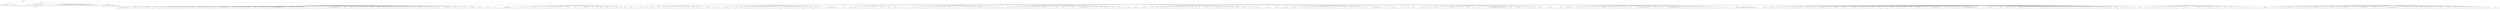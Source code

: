 digraph Tree {
	"t0" [label = "TEI"];
	"t1" [label = "teiHeader"];
	"t2" [label = "fileDesc"];
	"t3" [label = "titleStmt"];
	"t4" [label = "title"];
	"t5" [label = "author"];
	"t6" [label = "publicationStmt"];
	"t7" [label = "publisher"];
	"t8" [label = "idno"];
	"t9" [label = "SourceDesc"];
	"t10" [label = "genre"];
	"t11" [label = "inspiration"];
	"t12" [label = "structure"];
	"t13" [label = "type"];
	"t14" [label = "periode"];
	"t15" [label = "taille"];
	"t16" [label = "permalien"];
	"t17" [label = "text"];
	"t18" [label = "front"];
	"t19" [label = "docTitle"];
	"t20" [label = "titlePart"];
	"t21" [label = "titlePart"];
	"t22" [label = "titlePart"];
	"t23" [label = "titlePart"];
	"t24" [label = "titlePart"];
	"t25" [label = "titlePart"];
	"t26" [label = "docDate"];
	"t27" [label = "docAuthor"];
	"t28" [label = "docImprint"];
	"t29" [label = "approbation"];
	"t30" [label = "head"];
	"t31" [label = "p"];
	"t32" [label = "p"];
	"t33" [label = "p"];
	"t34" [label = "editor"];
	"t35" [label = "performance"];
	"t36" [label = "premiere"];
	"t37" [label = "div"];
	"t38" [label = "head"];
	"t39" [label = "p"];
	"t40" [label = "p"];
	"t41" [label = "p"];
	"t42" [label = "p"];
	"t43" [label = "div"];
	"t44" [label = "adresse"];
	"t45" [label = "p"];
	"t46" [label = "p"];
	"t47" [label = "p"];
	"t48" [label = "p"];
	"t49" [label = "p"];
	"t50" [label = "p"];
	"t51" [label = "p"];
	"t52" [label = "p"];
	"t53" [label = "p"];
	"t54" [label = "p"];
	"t55" [label = "p"];
	"t56" [label = "p"];
	"t57" [label = "p"];
	"t58" [label = "p"];
	"t59" [label = "p"];
	"t60" [label = "p"];
	"t61" [label = "p"];
	"t62" [label = "p"];
	"t63" [label = "p"];
	"t64" [label = "p"];
	"t65" [label = "p"];
	"t66" [label = "p"];
	"t67" [label = "p"];
	"t68" [label = "p"];
	"t69" [label = "p"];
	"t70" [label = "p"];
	"t71" [label = "p"];
	"t72" [label = "p"];
	"t73" [label = "p"];
	"t74" [label = "p"];
	"t75" [label = "p"];
	"t76" [label = "p"];
	"t77" [label = "p"];
	"t78" [label = "p"];
	"t79" [label = "p"];
	"t80" [label = "p"];
	"t81" [label = "p"];
	"t82" [label = "p"];
	"t83" [label = "castList"];
	"t84" [label = "head"];
	"t85" [label = "castItem"];
	"t86" [label = "role"];
	"t87" [label = "castItem"];
	"t88" [label = "role"];
	"t89" [label = "castItem"];
	"t90" [label = "role"];
	"t91" [label = "castItem"];
	"t92" [label = "role"];
	"t93" [label = "castItem"];
	"t94" [label = "role"];
	"t95" [label = "castItem"];
	"t96" [label = "role"];
	"t97" [label = "castItem"];
	"t98" [label = "role"];
	"t99" [label = "castItem"];
	"t100" [label = "role"];
	"t101" [label = "set"];
	"t102" [label = "body"];
	"t103" [label = "div1"];
	"t104" [label = "head"];
	"t105" [label = "div2"];
	"t106" [label = "head"];
	"t107" [label = "stage"];
	"t108" [label = "sp"];
	"t109" [label = "speaker"];
	"t110" [label = "l"];
	"t111" [label = "sp"];
	"t112" [label = "speaker"];
	"t113" [label = "l"];
	"t114" [label = "l"];
	"t115" [label = "sp"];
	"t116" [label = "speaker"];
	"t117" [label = "l"];
	"t118" [label = "l"];
	"t119" [label = "sp"];
	"t120" [label = "speaker"];
	"t121" [label = "l"];
	"t122" [label = "l"];
	"t123" [label = "l"];
	"t124" [label = "l"];
	"t125" [label = "l"];
	"t126" [label = "l"];
	"t127" [label = "sp"];
	"t128" [label = "speaker"];
	"t129" [label = "l"];
	"t130" [label = "l"];
	"t131" [label = "l"];
	"t132" [label = "l"];
	"t133" [label = "l"];
	"t134" [label = "l"];
	"t135" [label = "l"];
	"t136" [label = "l"];
	"t137" [label = "sp"];
	"t138" [label = "speaker"];
	"t139" [label = "l"];
	"t140" [label = "l"];
	"t141" [label = "l"];
	"t142" [label = "sp"];
	"t143" [label = "speaker"];
	"t144" [label = "l"];
	"t145" [label = "sp"];
	"t146" [label = "speaker"];
	"t147" [label = "l"];
	"t148" [label = "sp"];
	"t149" [label = "speaker"];
	"t150" [label = "l"];
	"t151" [label = "stage"];
	"t152" [label = "l"];
	"t153" [label = "l"];
	"t154" [label = "sp"];
	"t155" [label = "speaker"];
	"t156" [label = "l"];
	"t157" [label = "l"];
	"t158" [label = "sp"];
	"t159" [label = "speaker"];
	"t160" [label = "l"];
	"t161" [label = "sp"];
	"t162" [label = "speaker"];
	"t163" [label = "l"];
	"t164" [label = "l"];
	"t165" [label = "l"];
	"t166" [label = "l"];
	"t167" [label = "sp"];
	"t168" [label = "speaker"];
	"t169" [label = "l"];
	"t170" [label = "l"];
	"t171" [label = "l"];
	"t172" [label = "l"];
	"t173" [label = "sp"];
	"t174" [label = "speaker"];
	"t175" [label = "l"];
	"t176" [label = "sp"];
	"t177" [label = "speaker"];
	"t178" [label = "l"];
	"t179" [label = "l"];
	"t180" [label = "sp"];
	"t181" [label = "speaker"];
	"t182" [label = "l"];
	"t183" [label = "sp"];
	"t184" [label = "speaker"];
	"t185" [label = "l"];
	"t186" [label = "sp"];
	"t187" [label = "speaker"];
	"t188" [label = "l"];
	"t189" [label = "l"];
	"t190" [label = "sp"];
	"t191" [label = "speaker"];
	"t192" [label = "l"];
	"t193" [label = "l"];
	"t194" [label = "l"];
	"t195" [label = "l"];
	"t196" [label = "l"];
	"t197" [label = "l"];
	"t198" [label = "l"];
	"t199" [label = "l"];
	"t200" [label = "l"];
	"t201" [label = "l"];
	"t202" [label = "sp"];
	"t203" [label = "speaker"];
	"t204" [label = "l"];
	"t205" [label = "sp"];
	"t206" [label = "speaker"];
	"t207" [label = "l"];
	"t208" [label = "l"];
	"t209" [label = "sp"];
	"t210" [label = "speaker"];
	"t211" [label = "l"];
	"t212" [label = "sp"];
	"t213" [label = "speaker"];
	"t214" [label = "l"];
	"t215" [label = "l"];
	"t216" [label = "l"];
	"t217" [label = "l"];
	"t218" [label = "l"];
	"t219" [label = "sp"];
	"t220" [label = "speaker"];
	"t221" [label = "l"];
	"t222" [label = "l"];
	"t223" [label = "l"];
	"t224" [label = "sp"];
	"t225" [label = "speaker"];
	"t226" [label = "l"];
	"t227" [label = "l"];
	"t228" [label = "l"];
	"t229" [label = "l"];
	"t230" [label = "sp"];
	"t231" [label = "speaker"];
	"t232" [label = "l"];
	"t233" [label = "sp"];
	"t234" [label = "speaker"];
	"t235" [label = "l"];
	"t236" [label = "l"];
	"t237" [label = "l"];
	"t238" [label = "l"];
	"t239" [label = "l"];
	"t240" [label = "l"];
	"t241" [label = "l"];
	"t242" [label = "l"];
	"t243" [label = "l"];
	"t244" [label = "l"];
	"t245" [label = "l"];
	"t246" [label = "l"];
	"t247" [label = "sp"];
	"t248" [label = "speaker"];
	"t249" [label = "l"];
	"t250" [label = "l"];
	"t251" [label = "l"];
	"t252" [label = "l"];
	"t253" [label = "sp"];
	"t254" [label = "speaker"];
	"t255" [label = "l"];
	"t256" [label = "sp"];
	"t257" [label = "speaker"];
	"t258" [label = "l"];
	"t259" [label = "sp"];
	"t260" [label = "speaker"];
	"t261" [label = "l"];
	"t262" [label = "sp"];
	"t263" [label = "speaker"];
	"t264" [label = "l"];
	"t265" [label = "sp"];
	"t266" [label = "speaker"];
	"t267" [label = "l"];
	"t268" [label = "sp"];
	"t269" [label = "speaker"];
	"t270" [label = "l"];
	"t271" [label = "sp"];
	"t272" [label = "speaker"];
	"t273" [label = "l"];
	"t274" [label = "l"];
	"t275" [label = "l"];
	"t276" [label = "sp"];
	"t277" [label = "speaker"];
	"t278" [label = "l"];
	"t279" [label = "sp"];
	"t280" [label = "speaker"];
	"t281" [label = "l"];
	"t282" [label = "l"];
	"t283" [label = "l"];
	"t284" [label = "l"];
	"t285" [label = "l"];
	"t286" [label = "l"];
	"t287" [label = "l"];
	"t288" [label = "l"];
	"t289" [label = "l"];
	"t290" [label = "l"];
	"t291" [label = "l"];
	"t292" [label = "l"];
	"t293" [label = "l"];
	"t294" [label = "sp"];
	"t295" [label = "speaker"];
	"t296" [label = "l"];
	"t297" [label = "l"];
	"t298" [label = "sp"];
	"t299" [label = "speaker"];
	"t300" [label = "l"];
	"t301" [label = "l"];
	"t302" [label = "l"];
	"t303" [label = "l"];
	"t304" [label = "l"];
	"t305" [label = "sp"];
	"t306" [label = "speaker"];
	"t307" [label = "l"];
	"t308" [label = "sp"];
	"t309" [label = "speaker"];
	"t310" [label = "l"];
	"t311" [label = "l"];
	"t312" [label = "l"];
	"t313" [label = "l"];
	"t314" [label = "sp"];
	"t315" [label = "speaker"];
	"t316" [label = "l"];
	"t317" [label = "l"];
	"t318" [label = "l"];
	"t319" [label = "l"];
	"t320" [label = "l"];
	"t321" [label = "sp"];
	"t322" [label = "speaker"];
	"t323" [label = "l"];
	"t324" [label = "l"];
	"t325" [label = "l"];
	"t326" [label = "sp"];
	"t327" [label = "speaker"];
	"t328" [label = "l"];
	"t329" [label = "sp"];
	"t330" [label = "speaker"];
	"t331" [label = "l"];
	"t332" [label = "sp"];
	"t333" [label = "speaker"];
	"t334" [label = "l"];
	"t335" [label = "sp"];
	"t336" [label = "speaker"];
	"t337" [label = "l"];
	"t338" [label = "l"];
	"t339" [label = "sp"];
	"t340" [label = "speaker"];
	"t341" [label = "l"];
	"t342" [label = "sp"];
	"t343" [label = "speaker"];
	"t344" [label = "l"];
	"t345" [label = "sp"];
	"t346" [label = "speaker"];
	"t347" [label = "l"];
	"t348" [label = "l"];
	"t349" [label = "l"];
	"t350" [label = "l"];
	"t351" [label = "l"];
	"t352" [label = "sp"];
	"t353" [label = "speaker"];
	"t354" [label = "l"];
	"t355" [label = "sp"];
	"t356" [label = "speaker"];
	"t357" [label = "l"];
	"t358" [label = "l"];
	"t359" [label = "l"];
	"t360" [label = "l"];
	"t361" [label = "l"];
	"t362" [label = "sp"];
	"t363" [label = "speaker"];
	"t364" [label = "l"];
	"t365" [label = "sp"];
	"t366" [label = "speaker"];
	"t367" [label = "l"];
	"t368" [label = "sp"];
	"t369" [label = "speaker"];
	"t370" [label = "l"];
	"t371" [label = "sp"];
	"t372" [label = "speaker"];
	"t373" [label = "l"];
	"t374" [label = "l"];
	"t375" [label = "l"];
	"t376" [label = "sp"];
	"t377" [label = "speaker"];
	"t378" [label = "l"];
	"t379" [label = "l"];
	"t380" [label = "l"];
	"t381" [label = "l"];
	"t382" [label = "l"];
	"t383" [label = "l"];
	"t384" [label = "l"];
	"t385" [label = "l"];
	"t386" [label = "sp"];
	"t387" [label = "speaker"];
	"t388" [label = "l"];
	"t389" [label = "sp"];
	"t390" [label = "speaker"];
	"t391" [label = "l"];
	"t392" [label = "sp"];
	"t393" [label = "speaker"];
	"t394" [label = "l"];
	"t395" [label = "l"];
	"t396" [label = "l"];
	"t397" [label = "l"];
	"t398" [label = "sp"];
	"t399" [label = "speaker"];
	"t400" [label = "l"];
	"t401" [label = "l"];
	"t402" [label = "l"];
	"t403" [label = "l"];
	"t404" [label = "l"];
	"t405" [label = "sp"];
	"t406" [label = "speaker"];
	"t407" [label = "l"];
	"t408" [label = "l"];
	"t409" [label = "l"];
	"t410" [label = "sp"];
	"t411" [label = "speaker"];
	"t412" [label = "l"];
	"t413" [label = "l"];
	"t414" [label = "l"];
	"t415" [label = "l"];
	"t416" [label = "l"];
	"t417" [label = "l"];
	"t418" [label = "sp"];
	"t419" [label = "speaker"];
	"t420" [label = "l"];
	"t421" [label = "div2"];
	"t422" [label = "head"];
	"t423" [label = "sp"];
	"t424" [label = "speaker"];
	"t425" [label = "stage"];
	"t426" [label = "l"];
	"t427" [label = "l"];
	"t428" [label = "l"];
	"t429" [label = "l"];
	"t430" [label = "l"];
	"t431" [label = "l"];
	"t432" [label = "l"];
	"t433" [label = "l"];
	"t434" [label = "l"];
	"t435" [label = "l"];
	"t436" [label = "sp"];
	"t437" [label = "speaker"];
	"t438" [label = "l"];
	"t439" [label = "sp"];
	"t440" [label = "speaker"];
	"t441" [label = "l"];
	"t442" [label = "l"];
	"t443" [label = "l"];
	"t444" [label = "sp"];
	"t445" [label = "speaker"];
	"t446" [label = "l"];
	"t447" [label = "sp"];
	"t448" [label = "speaker"];
	"t449" [label = "l"];
	"t450" [label = "l"];
	"t451" [label = "l"];
	"t452" [label = "l"];
	"t453" [label = "note"];
	"t454" [label = "note"];
	"t455" [label = "l"];
	"t456" [label = "sp"];
	"t457" [label = "speaker"];
	"t458" [label = "l"];
	"t459" [label = "l"];
	"t460" [label = "sp"];
	"t461" [label = "speaker"];
	"t462" [label = "l"];
	"t463" [label = "sp"];
	"t464" [label = "speaker"];
	"t465" [label = "l"];
	"t466" [label = "sp"];
	"t467" [label = "speaker"];
	"t468" [label = "l"];
	"t469" [label = "l"];
	"t470" [label = "sp"];
	"t471" [label = "speaker"];
	"t472" [label = "l"];
	"t473" [label = "l"];
	"t474" [label = "l"];
	"t475" [label = "l"];
	"t476" [label = "sp"];
	"t477" [label = "speaker"];
	"t478" [label = "l"];
	"t479" [label = "l"];
	"t480" [label = "l"];
	"t481" [label = "l"];
	"t482" [label = "l"];
	"t483" [label = "sp"];
	"t484" [label = "speaker"];
	"t485" [label = "l"];
	"t486" [label = "l"];
	"t487" [label = "l"];
	"t488" [label = "l"];
	"t489" [label = "l"];
	"t490" [label = "sp"];
	"t491" [label = "speaker"];
	"t492" [label = "l"];
	"t493" [label = "l"];
	"t494" [label = "l"];
	"t495" [label = "l"];
	"t496" [label = "l"];
	"t497" [label = "note"];
	"t498" [label = "l"];
	"t499" [label = "sp"];
	"t500" [label = "speaker"];
	"t501" [label = "l"];
	"t502" [label = "sp"];
	"t503" [label = "speaker"];
	"t504" [label = "l"];
	"t505" [label = "l"];
	"t506" [label = "sp"];
	"t507" [label = "speaker"];
	"t508" [label = "l"];
	"t509" [label = "sp"];
	"t510" [label = "speaker"];
	"t511" [label = "l"];
	"t512" [label = "l"];
	"t513" [label = "l"];
	"t514" [label = "l"];
	"t515" [label = "sp"];
	"t516" [label = "speaker"];
	"t517" [label = "l"];
	"t518" [label = "sp"];
	"t519" [label = "speaker"];
	"t520" [label = "l"];
	"t521" [label = "l"];
	"t522" [label = "l"];
	"t523" [label = "sp"];
	"t524" [label = "speaker"];
	"t525" [label = "l"];
	"t526" [label = "sp"];
	"t527" [label = "speaker"];
	"t528" [label = "l"];
	"t529" [label = "l"];
	"t530" [label = "sp"];
	"t531" [label = "speaker"];
	"t532" [label = "l"];
	"t533" [label = "l"];
	"t534" [label = "l"];
	"t535" [label = "sp"];
	"t536" [label = "speaker"];
	"t537" [label = "l"];
	"t538" [label = "div2"];
	"t539" [label = "head"];
	"t540" [label = "sp"];
	"t541" [label = "speaker"];
	"t542" [label = "l"];
	"t543" [label = "l"];
	"t544" [label = "sp"];
	"t545" [label = "speaker"];
	"t546" [label = "l"];
	"t547" [label = "l"];
	"t548" [label = "sp"];
	"t549" [label = "speaker"];
	"t550" [label = "l"];
	"t551" [label = "l"];
	"t552" [label = "l"];
	"t553" [label = "l"];
	"t554" [label = "sp"];
	"t555" [label = "speaker"];
	"t556" [label = "l"];
	"t557" [label = "l"];
	"t558" [label = "l"];
	"t559" [label = "sp"];
	"t560" [label = "speaker"];
	"t561" [label = "l"];
	"t562" [label = "sp"];
	"t563" [label = "speaker"];
	"t564" [label = "l"];
	"t565" [label = "l"];
	"t566" [label = "l"];
	"t567" [label = "sp"];
	"t568" [label = "speaker"];
	"t569" [label = "l"];
	"t570" [label = "l"];
	"t571" [label = "l"];
	"t572" [label = "l"];
	"t573" [label = "sp"];
	"t574" [label = "speaker"];
	"t575" [label = "l"];
	"t576" [label = "sp"];
	"t577" [label = "speaker"];
	"t578" [label = "l"];
	"t579" [label = "sp"];
	"t580" [label = "speaker"];
	"t581" [label = "l"];
	"t582" [label = "sp"];
	"t583" [label = "speaker"];
	"t584" [label = "l"];
	"t585" [label = "sp"];
	"t586" [label = "speaker"];
	"t587" [label = "l"];
	"t588" [label = "l"];
	"t589" [label = "sp"];
	"t590" [label = "speaker"];
	"t591" [label = "l"];
	"t592" [label = "sp"];
	"t593" [label = "speaker"];
	"t594" [label = "l"];
	"t595" [label = "sp"];
	"t596" [label = "speaker"];
	"t597" [label = "l"];
	"t598" [label = "l"];
	"t599" [label = "l"];
	"t600" [label = "l"];
	"t601" [label = "l"];
	"t602" [label = "l"];
	"t603" [label = "sp"];
	"t604" [label = "speaker"];
	"t605" [label = "l"];
	"t606" [label = "sp"];
	"t607" [label = "speaker"];
	"t608" [label = "l"];
	"t609" [label = "l"];
	"t610" [label = "l"];
	"t611" [label = "div2"];
	"t612" [label = "head"];
	"t613" [label = "sp"];
	"t614" [label = "speaker"];
	"t615" [label = "l"];
	"t616" [label = "stage"];
	"t617" [label = "sp"];
	"t618" [label = "speaker"];
	"t619" [label = "l"];
	"t620" [label = "l"];
	"t621" [label = "l"];
	"t622" [label = "sp"];
	"t623" [label = "speaker"];
	"t624" [label = "l"];
	"t625" [label = "sp"];
	"t626" [label = "speaker"];
	"t627" [label = "l"];
	"t628" [label = "l"];
	"t629" [label = "l"];
	"t630" [label = "sp"];
	"t631" [label = "speaker"];
	"t632" [label = "l"];
	"t633" [label = "sp"];
	"t634" [label = "speaker"];
	"t635" [label = "l"];
	"t636" [label = "sp"];
	"t637" [label = "speaker"];
	"t638" [label = "l"];
	"t639" [label = "sp"];
	"t640" [label = "speaker"];
	"t641" [label = "l"];
	"t642" [label = "l"];
	"t643" [label = "sp"];
	"t644" [label = "speaker"];
	"t645" [label = "l"];
	"t646" [label = "sp"];
	"t647" [label = "speaker"];
	"t648" [label = "l"];
	"t649" [label = "sp"];
	"t650" [label = "speaker"];
	"t651" [label = "l"];
	"t652" [label = "l"];
	"t653" [label = "sp"];
	"t654" [label = "speaker"];
	"t655" [label = "l"];
	"t656" [label = "sp"];
	"t657" [label = "speaker"];
	"t658" [label = "l"];
	"t659" [label = "l"];
	"t660" [label = "stage"];
	"t661" [label = "p"];
	"t662" [label = "s"];
	"t663" [label = "sp"];
	"t664" [label = "speaker"];
	"t665" [label = "l"];
	"t666" [label = "sp"];
	"t667" [label = "speaker"];
	"t668" [label = "l"];
	"t669" [label = "sp"];
	"t670" [label = "speaker"];
	"t671" [label = "l"];
	"t672" [label = "sp"];
	"t673" [label = "speaker"];
	"t674" [label = "l"];
	"t675" [label = "l"];
	"t676" [label = "sp"];
	"t677" [label = "speaker"];
	"t678" [label = "l"];
	"t679" [label = "l"];
	"t680" [label = "sp"];
	"t681" [label = "speaker"];
	"t682" [label = "p"];
	"t683" [label = "s"];
	"t684" [label = "sp"];
	"t685" [label = "speaker"];
	"t686" [label = "l"];
	"t687" [label = "l"];
	"t688" [label = "sp"];
	"t689" [label = "speaker"];
	"t690" [label = "l"];
	"t691" [label = "p"];
	"t692" [label = "s"];
	"t693" [label = "sp"];
	"t694" [label = "speaker"];
	"t695" [label = "l"];
	"t696" [label = "l"];
	"t697" [label = "l"];
	"t698" [label = "sp"];
	"t699" [label = "speaker"];
	"t700" [label = "l"];
	"t701" [label = "sp"];
	"t702" [label = "speaker"];
	"t703" [label = "l"];
	"t704" [label = "l"];
	"t705" [label = "l"];
	"t706" [label = "l"];
	"t707" [label = "l"];
	"t708" [label = "l"];
	"t709" [label = "l"];
	"t710" [label = "l"];
	"t711" [label = "l"];
	"t712" [label = "l"];
	"t713" [label = "l"];
	"t714" [label = "sp"];
	"t715" [label = "speaker"];
	"t716" [label = "l"];
	"t717" [label = "l"];
	"t718" [label = "l"];
	"t719" [label = "l"];
	"t720" [label = "div2"];
	"t721" [label = "head"];
	"t722" [label = "sp"];
	"t723" [label = "speaker"];
	"t724" [label = "l"];
	"t725" [label = "sp"];
	"t726" [label = "speaker"];
	"t727" [label = "l"];
	"t728" [label = "l"];
	"t729" [label = "l"];
	"t730" [label = "sp"];
	"t731" [label = "speaker"];
	"t732" [label = "l"];
	"t733" [label = "l"];
	"t734" [label = "l"];
	"t735" [label = "sp"];
	"t736" [label = "speaker"];
	"t737" [label = "l"];
	"t738" [label = "sp"];
	"t739" [label = "speaker"];
	"t740" [label = "l"];
	"t741" [label = "sp"];
	"t742" [label = "speaker"];
	"t743" [label = "l"];
	"t744" [label = "l"];
	"t745" [label = "sp"];
	"t746" [label = "speaker"];
	"t747" [label = "l"];
	"t748" [label = "sp"];
	"t749" [label = "speaker"];
	"t750" [label = "l"];
	"t751" [label = "l"];
	"t752" [label = "l"];
	"t753" [label = "l"];
	"t754" [label = "l"];
	"t755" [label = "l"];
	"t756" [label = "sp"];
	"t757" [label = "speaker"];
	"t758" [label = "l"];
	"t759" [label = "sp"];
	"t760" [label = "speaker"];
	"t761" [label = "l"];
	"t762" [label = "l"];
	"t763" [label = "l"];
	"t764" [label = "l"];
	"t765" [label = "l"];
	"t766" [label = "sp"];
	"t767" [label = "speaker"];
	"t768" [label = "l"];
	"t769" [label = "l"];
	"t770" [label = "sp"];
	"t771" [label = "speaker"];
	"t772" [label = "l"];
	"t773" [label = "l"];
	"t774" [label = "div2"];
	"t775" [label = "head"];
	"t776" [label = "sp"];
	"t777" [label = "speaker"];
	"t778" [label = "l"];
	"t779" [label = "l"];
	"t780" [label = "sp"];
	"t781" [label = "speaker"];
	"t782" [label = "l"];
	"t783" [label = "l"];
	"t784" [label = "sp"];
	"t785" [label = "speaker"];
	"t786" [label = "l"];
	"t787" [label = "sp"];
	"t788" [label = "speaker"];
	"t789" [label = "l"];
	"t790" [label = "sp"];
	"t791" [label = "speaker"];
	"t792" [label = "l"];
	"t793" [label = "l"];
	"t794" [label = "l"];
	"t795" [label = "sp"];
	"t796" [label = "speaker"];
	"t797" [label = "l"];
	"t798" [label = "l"];
	"t799" [label = "l"];
	"t800" [label = "sp"];
	"t801" [label = "speaker"];
	"t802" [label = "l"];
	"t803" [label = "sp"];
	"t804" [label = "speaker"];
	"t805" [label = "l"];
	"t806" [label = "sp"];
	"t807" [label = "speaker"];
	"t808" [label = "l"];
	"t809" [label = "l"];
	"t810" [label = "l"];
	"t811" [label = "sp"];
	"t812" [label = "speaker"];
	"t813" [label = "l"];
	"t814" [label = "sp"];
	"t815" [label = "speaker"];
	"t816" [label = "l"];
	"t817" [label = "l"];
	"t818" [label = "l"];
	"t819" [label = "l"];
	"t820" [label = "sp"];
	"t821" [label = "speaker"];
	"t822" [label = "l"];
	"t823" [label = "l"];
	"t824" [label = "l"];
	"t825" [label = "l"];
	"t826" [label = "sp"];
	"t827" [label = "speaker"];
	"t828" [label = "l"];
	"t829" [label = "l"];
	"t830" [label = "sp"];
	"t831" [label = "speaker"];
	"t832" [label = "l"];
	"t833" [label = "sp"];
	"t834" [label = "speaker"];
	"t835" [label = "l"];
	"t836" [label = "l"];
	"t837" [label = "l"];
	"t838" [label = "l"];
	"t839" [label = "sp"];
	"t840" [label = "speaker"];
	"t841" [label = "l"];
	"t842" [label = "sp"];
	"t843" [label = "speaker"];
	"t844" [label = "l"];
	"t845" [label = "l"];
	"t846" [label = "l"];
	"t847" [label = "sp"];
	"t848" [label = "speaker"];
	"t849" [label = "l"];
	"t850" [label = "sp"];
	"t851" [label = "speaker"];
	"t852" [label = "l"];
	"t853" [label = "sp"];
	"t854" [label = "speaker"];
	"t855" [label = "l"];
	"t856" [label = "div2"];
	"t857" [label = "head"];
	"t858" [label = "sp"];
	"t859" [label = "speaker"];
	"t860" [label = "l"];
	"t861" [label = "sp"];
	"t862" [label = "speaker"];
	"t863" [label = "l"];
	"t864" [label = "sp"];
	"t865" [label = "speaker"];
	"t866" [label = "l"];
	"t867" [label = "l"];
	"t868" [label = "sp"];
	"t869" [label = "speaker"];
	"t870" [label = "l"];
	"t871" [label = "sp"];
	"t872" [label = "speaker"];
	"t873" [label = "l"];
	"t874" [label = "sp"];
	"t875" [label = "speaker"];
	"t876" [label = "l"];
	"t877" [label = "sp"];
	"t878" [label = "speaker"];
	"t879" [label = "l"];
	"t880" [label = "sp"];
	"t881" [label = "speaker"];
	"t882" [label = "l"];
	"t883" [label = "sp"];
	"t884" [label = "speaker"];
	"t885" [label = "l"];
	"t886" [label = "sp"];
	"t887" [label = "speaker"];
	"t888" [label = "l"];
	"t889" [label = "l"];
	"t890" [label = "l"];
	"t891" [label = "l"];
	"t892" [label = "l"];
	"t893" [label = "l"];
	"t894" [label = "l"];
	"t895" [label = "l"];
	"t896" [label = "sp"];
	"t897" [label = "speaker"];
	"t898" [label = "l"];
	"t899" [label = "l"];
	"t900" [label = "sp"];
	"t901" [label = "speaker"];
	"t902" [label = "l"];
	"t903" [label = "sp"];
	"t904" [label = "speaker"];
	"t905" [label = "l"];
	"t906" [label = "l"];
	"t907" [label = "l"];
	"t908" [label = "l"];
	"t909" [label = "l"];
	"t910" [label = "l"];
	"t911" [label = "l"];
	"t912" [label = "sp"];
	"t913" [label = "speaker"];
	"t914" [label = "l"];
	"t915" [label = "l"];
	"t916" [label = "l"];
	"t917" [label = "l"];
	"t918" [label = "sp"];
	"t919" [label = "speaker"];
	"t920" [label = "l"];
	"t921" [label = "l"];
	"t922" [label = "l"];
	"t923" [label = "l"];
	"t924" [label = "l"];
	"t925" [label = "l"];
	"t926" [label = "l"];
	"t927" [label = "l"];
	"t928" [label = "l"];
	"t929" [label = "l"];
	"t930" [label = "l"];
	"t931" [label = "sp"];
	"t932" [label = "speaker"];
	"t933" [label = "l"];
	"t934" [label = "l"];
	"t935" [label = "l"];
	"t936" [label = "sp"];
	"t937" [label = "speaker"];
	"t938" [label = "l"];
	"t939" [label = "l"];
	"t940" [label = "sp"];
	"t941" [label = "speaker"];
	"t942" [label = "l"];
	"t943" [label = "sp"];
	"t944" [label = "speaker"];
	"t945" [label = "l"];
	"t946" [label = "sp"];
	"t947" [label = "speaker"];
	"t948" [label = "l"];
	"t949" [label = "l"];
	"t950" [label = "sp"];
	"t951" [label = "speaker"];
	"t952" [label = "l"];
	"t953" [label = "l"];
	"t954" [label = "l"];
	"t955" [label = "sp"];
	"t956" [label = "speaker"];
	"t957" [label = "l"];
	"t958" [label = "l"];
	"t959" [label = "sp"];
	"t960" [label = "speaker"];
	"t961" [label = "l"];
	"t962" [label = "l"];
	"t963" [label = "stage"];
	"t964" [label = "div2"];
	"t965" [label = "head"];
	"t966" [label = "sp"];
	"t967" [label = "speaker"];
	"t968" [label = "l"];
	"t969" [label = "l"];
	"t970" [label = "l"];
	"t971" [label = "sp"];
	"t972" [label = "speaker"];
	"t973" [label = "l"];
	"t974" [label = "l"];
	"t975" [label = "l"];
	"t976" [label = "l"];
	"t977" [label = "l"];
	"t978" [label = "l"];
	"t979" [label = "l"];
	"t980" [label = "sp"];
	"t981" [label = "speaker"];
	"t982" [label = "l"];
	"t983" [label = "l"];
	"t984" [label = "sp"];
	"t985" [label = "speaker"];
	"t986" [label = "l"];
	"t987" [label = "l"];
	"t988" [label = "l"];
	"t989" [label = "sp"];
	"t990" [label = "speaker"];
	"t991" [label = "l"];
	"t992" [label = "sp"];
	"t993" [label = "speaker"];
	"t994" [label = "l"];
	"t995" [label = "l"];
	"t996" [label = "l"];
	"t997" [label = "sp"];
	"t998" [label = "speaker"];
	"t999" [label = "l"];
	"t1000" [label = "l"];
	"t1001" [label = "sp"];
	"t1002" [label = "speaker"];
	"t1003" [label = "l"];
	"t1004" [label = "l"];
	"t1005" [label = "sp"];
	"t1006" [label = "speaker"];
	"t1007" [label = "l"];
	"t1008" [label = "sp"];
	"t1009" [label = "speaker"];
	"t1010" [label = "l"];
	"t1011" [label = "l"];
	"t1012" [label = "l"];
	"t1013" [label = "sp"];
	"t1014" [label = "speaker"];
	"t1015" [label = "l"];
	"t1016" [label = "stage"];
	"t1017" [label = "l"];
	"t1018" [label = "sp"];
	"t1019" [label = "speaker"];
	"t1020" [label = "l"];
	"t1021" [label = "sp"];
	"t1022" [label = "speaker"];
	"t1023" [label = "l"];
	"t1024" [label = "sp"];
	"t1025" [label = "speaker"];
	"t1026" [label = "l"];
	"t1027" [label = "l"];
	"t1028" [label = "l"];
	"t1029" [label = "l"];
	"t1030" [label = "l"];
	"t1031" [label = "l"];
	"t1032" [label = "l"];
	"t1033" [label = "sp"];
	"t1034" [label = "speaker"];
	"t1035" [label = "stage"];
	"t1036" [label = "l"];
	"t1037" [label = "stage"];
	"t1038" [label = "l"];
	"t1039" [label = "l"];
	"t1040" [label = "sp"];
	"t1041" [label = "speaker"];
	"t1042" [label = "l"];
	"t1043" [label = "l"];
	"t1044" [label = "sp"];
	"t1045" [label = "speaker"];
	"t1046" [label = "l"];
	"t1047" [label = "sp"];
	"t1048" [label = "speaker"];
	"t1049" [label = "l"];
	"t1050" [label = "l"];
	"t1051" [label = "sp"];
	"t1052" [label = "speaker"];
	"t1053" [label = "l"];
	"t1054" [label = "l"];
	"t1055" [label = "sp"];
	"t1056" [label = "speaker"];
	"t1057" [label = "l"];
	"t1058" [label = "l"];
	"t1059" [label = "l"];
	"t1060" [label = "l"];
	"t1061" [label = "sp"];
	"t1062" [label = "speaker"];
	"t1063" [label = "l"];
	"t1064" [label = "l"];
	"t1065" [label = "l"];
	"t1066" [label = "l"];
	"t1067" [label = "sp"];
	"t1068" [label = "speaker"];
	"t1069" [label = "l"];
	"t1070" [label = "l"];
	"t1071" [label = "sp"];
	"t1072" [label = "speaker"];
	"t1073" [label = "l"];
	"t1074" [label = "sp"];
	"t1075" [label = "speaker"];
	"t1076" [label = "l"];
	"t1077" [label = "l"];
	"t1078" [label = "l"];
	"t1079" [label = "l"];
	"t1080" [label = "l"];
	"t1081" [label = "l"];
	"t1082" [label = "div2"];
	"t1083" [label = "head"];
	"t1084" [label = "sp"];
	"t1085" [label = "speaker"];
	"t1086" [label = "l"];
	"t1087" [label = "l"];
	"t1088" [label = "l"];
	"t1089" [label = "sp"];
	"t1090" [label = "speaker"];
	"t1091" [label = "l"];
	"t1092" [label = "note"];
	"t1093" [label = "l"];
	"t1094" [label = "stage"];
	"t1095" [label = "l"];
	"t1096" [label = "l"];
	"t1097" [label = "sp"];
	"t1098" [label = "speaker"];
	"t1099" [label = "l"];
	"t1100" [label = "stage"];
	"t1101" [label = "l"];
	"t1102" [label = "l"];
	"t1103" [label = "sp"];
	"t1104" [label = "speaker"];
	"t1105" [label = "l"];
	"t1106" [label = "l"];
	"t1107" [label = "l"];
	"t1108" [label = "sp"];
	"t1109" [label = "speaker"];
	"t1110" [label = "l"];
	"t1111" [label = "l"];
	"t1112" [label = "sp"];
	"t1113" [label = "speaker"];
	"t1114" [label = "l"];
	"t1115" [label = "l"];
	"t1116" [label = "sp"];
	"t1117" [label = "speaker"];
	"t1118" [label = "l"];
	"t1119" [label = "sp"];
	"t1120" [label = "speaker"];
	"t1121" [label = "l"];
	"t1122" [label = "l"];
	"t1123" [label = "sp"];
	"t1124" [label = "speaker"];
	"t1125" [label = "l"];
	"t1126" [label = "sp"];
	"t1127" [label = "speaker"];
	"t1128" [label = "l"];
	"t1129" [label = "l"];
	"t1130" [label = "sp"];
	"t1131" [label = "speaker"];
	"t1132" [label = "l"];
	"t1133" [label = "sp"];
	"t1134" [label = "speaker"];
	"t1135" [label = "l"];
	"t1136" [label = "l"];
	"t1137" [label = "sp"];
	"t1138" [label = "speaker"];
	"t1139" [label = "l"];
	"t1140" [label = "l"];
	"t1141" [label = "sp"];
	"t1142" [label = "speaker"];
	"t1143" [label = "l"];
	"t1144" [label = "stage"];
	"t1145" [label = "l"];
	"t1146" [label = "sp"];
	"t1147" [label = "speaker"];
	"t1148" [label = "l"];
	"t1149" [label = "l"];
	"t1150" [label = "l"];
	"t1151" [label = "l"];
	"t1152" [label = "sp"];
	"t1153" [label = "speaker"];
	"t1154" [label = "l"];
	"t1155" [label = "l"];
	"t1156" [label = "sp"];
	"t1157" [label = "speaker"];
	"t1158" [label = "l"];
	"t1159" [label = "sp"];
	"t1160" [label = "speaker"];
	"t1161" [label = "l"];
	"t1162" [label = "sp"];
	"t1163" [label = "speaker"];
	"t1164" [label = "l"];
	"t1165" [label = "l"];
	"t1166" [label = "l"];
	"t1167" [label = "l"];
	"t1168" [label = "l"];
	"t1169" [label = "l"];
	"t1170" [label = "l"];
	"t1171" [label = "l"];
	"t1172" [label = "l"];
	"t1173" [label = "l"];
	"t1174" [label = "l"];
	"t1175" [label = "sp"];
	"t1176" [label = "speaker"];
	"t1177" [label = "l"];
	"t1178" [label = "l"];
	"t1179" [label = "l"];
	"t1180" [label = "sp"];
	"t1181" [label = "speaker"];
	"t1182" [label = "stage"];
	"t1183" [label = "l"];
	"t1184" [label = "stage"];
	"t1185" [label = "l"];
	"t1186" [label = "sp"];
	"t1187" [label = "speaker"];
	"t1188" [label = "l"];
	"t1189" [label = "l"];
	"t1190" [label = "l"];
	"t1191" [label = "stage"];
	"t1192" [label = "l"];
	"t1193" [label = "div2"];
	"t1194" [label = "head"];
	"t1195" [label = "sp"];
	"t1196" [label = "speaker"];
	"t1197" [label = "l"];
	"t1198" [label = "l"];
	"t1199" [label = "l"];
	"t1200" [label = "l"];
	"t1201" [label = "l"];
	"t1202" [label = "l"];
	"t1203" [label = "l"];
	"t1204" [label = "div2"];
	"t1205" [label = "head"];
	"t1206" [label = "sp"];
	"t1207" [label = "speaker"];
	"t1208" [label = "l"];
	"t1209" [label = "sp"];
	"t1210" [label = "speaker"];
	"t1211" [label = "l"];
	"t1212" [label = "sp"];
	"t1213" [label = "speaker"];
	"t1214" [label = "l"];
	"t1215" [label = "l"];
	"t1216" [label = "sp"];
	"t1217" [label = "speaker"];
	"t1218" [label = "l"];
	"t1219" [label = "l"];
	"t1220" [label = "l"];
	"t1221" [label = "l"];
	"t1222" [label = "l"];
	"t1223" [label = "l"];
	"t1224" [label = "sp"];
	"t1225" [label = "speaker"];
	"t1226" [label = "l"];
	"t1227" [label = "sp"];
	"t1228" [label = "speaker"];
	"t1229" [label = "l"];
	"t1230" [label = "l"];
	"t1231" [label = "l"];
	"t1232" [label = "l"];
	"t1233" [label = "l"];
	"t1234" [label = "l"];
	"t1235" [label = "l"];
	"t1236" [label = "l"];
	"t1237" [label = "sp"];
	"t1238" [label = "speaker"];
	"t1239" [label = "l"];
	"t1240" [label = "l"];
	"t1241" [label = "l"];
	"t1242" [label = "sp"];
	"t1243" [label = "speaker"];
	"t1244" [label = "l"];
	"t1245" [label = "l"];
	"t1246" [label = "l"];
	"t1247" [label = "l"];
	"t1248" [label = "l"];
	"t1249" [label = "sp"];
	"t1250" [label = "speaker"];
	"t1251" [label = "l"];
	"t1252" [label = "sp"];
	"t1253" [label = "speaker"];
	"t1254" [label = "l"];
	"t1255" [label = "l"];
	"t1256" [label = "l"];
	"t1257" [label = "l"];
	"t1258" [label = "sp"];
	"t1259" [label = "speaker"];
	"t1260" [label = "l"];
	"t1261" [label = "l"];
	"t1262" [label = "l"];
	"t1263" [label = "l"];
	"t1264" [label = "l"];
	"t1265" [label = "l"];
	"t1266" [label = "l"];
	"t1267" [label = "l"];
	"t1268" [label = "l"];
	"t1269" [label = "l"];
	"t1270" [label = "l"];
	"t1271" [label = "l"];
	"t1272" [label = "l"];
	"t1273" [label = "l"];
	"t1274" [label = "l"];
	"t1275" [label = "l"];
	"t1276" [label = "l"];
	"t1277" [label = "l"];
	"t1278" [label = "l"];
	"t1279" [label = "sp"];
	"t1280" [label = "speaker"];
	"t1281" [label = "l"];
	"t1282" [label = "sp"];
	"t1283" [label = "speaker"];
	"t1284" [label = "l"];
	"t1285" [label = "l"];
	"t1286" [label = "l"];
	"t1287" [label = "l"];
	"t1288" [label = "l"];
	"t1289" [label = "l"];
	"t1290" [label = "sp"];
	"t1291" [label = "speaker"];
	"t1292" [label = "l"];
	"t1293" [label = "sp"];
	"t1294" [label = "speaker"];
	"t1295" [label = "l"];
	"t1296" [label = "sp"];
	"t1297" [label = "speaker"];
	"t1298" [label = "l"];
	"t1299" [label = "sp"];
	"t1300" [label = "speaker"];
	"t1301" [label = "l"];
	"t1302" [label = "sp"];
	"t1303" [label = "speaker"];
	"t1304" [label = "l"];
	"t1305" [label = "l"];
	"t1306" [label = "l"];
	"t1307" [label = "sp"];
	"t1308" [label = "speaker"];
	"t1309" [label = "l"];
	"t1310" [label = "l"];
	"t1311" [label = "l"];
	"t1312" [label = "l"];
	"t1313" [label = "l"];
	"t1314" [label = "l"];
	"t1315" [label = "l"];
	"t1316" [label = "l"];
	"t1317" [label = "l"];
	"t1318" [label = "div2"];
	"t1319" [label = "head"];
	"t1320" [label = "sp"];
	"t1321" [label = "speaker"];
	"t1322" [label = "l"];
	"t1323" [label = "l"];
	"t1324" [label = "sp"];
	"t1325" [label = "speaker"];
	"t1326" [label = "l"];
	"t1327" [label = "stage"];
	"t1328" [label = "l"];
	"t1329" [label = "l"];
	"t1330" [label = "stage"];
	"t1331" [label = "l"];
	"t1332" [label = "l"];
	"t1333" [label = "l"];
	"t1334" [label = "sp"];
	"t1335" [label = "speaker"];
	"t1336" [label = "l"];
	"t1337" [label = "sp"];
	"t1338" [label = "speaker"];
	"t1339" [label = "l"];
	"t1340" [label = "l"];
	"t1341" [label = "sp"];
	"t1342" [label = "speaker"];
	"t1343" [label = "l"];
	"t1344" [label = "l"];
	"t1345" [label = "sp"];
	"t1346" [label = "speaker"];
	"t1347" [label = "l"];
	"t1348" [label = "l"];
	"t1349" [label = "sp"];
	"t1350" [label = "speaker"];
	"t1351" [label = "l"];
	"t1352" [label = "sp"];
	"t1353" [label = "speaker"];
	"t1354" [label = "l"];
	"t1355" [label = "l"];
	"t1356" [label = "l"];
	"t1357" [label = "l"];
	"t1358" [label = "l"];
	"t1359" [label = "l"];
	"t1360" [label = "l"];
	"t1361" [label = "sp"];
	"t1362" [label = "speaker"];
	"t1363" [label = "l"];
	"t1364" [label = "sp"];
	"t1365" [label = "speaker"];
	"t1366" [label = "l"];
	"t1367" [label = "sp"];
	"t1368" [label = "speaker"];
	"t1369" [label = "l"];
	"t1370" [label = "l"];
	"t1371" [label = "l"];
	"t1372" [label = "sp"];
	"t1373" [label = "speaker"];
	"t1374" [label = "l"];
	"t1375" [label = "l"];
	"t1376" [label = "sp"];
	"t1377" [label = "speaker"];
	"t1378" [label = "l"];
	"t1379" [label = "sp"];
	"t1380" [label = "speaker"];
	"t1381" [label = "l"];
	"t1382" [label = "sp"];
	"t1383" [label = "speaker"];
	"t1384" [label = "l"];
	"t1385" [label = "l"];
	"t1386" [label = "l"];
	"t1387" [label = "l"];
	"t1388" [label = "l"];
	"t1389" [label = "l"];
	"t1390" [label = "l"];
	"t1391" [label = "l"];
	"t1392" [label = "l"];
	"t1393" [label = "l"];
	"t1394" [label = "l"];
	"t1395" [label = "l"];
	"t1396" [label = "l"];
	"t1397" [label = "sp"];
	"t1398" [label = "speaker"];
	"t1399" [label = "l"];
	"t1400" [label = "l"];
	"t1401" [label = "l"];
	"t1402" [label = "l"];
	"t1403" [label = "sp"];
	"t1404" [label = "speaker"];
	"t1405" [label = "l"];
	"t1406" [label = "sp"];
	"t1407" [label = "speaker"];
	"t1408" [label = "l"];
	"t1409" [label = "l"];
	"t1410" [label = "l"];
	"t1411" [label = "l"];
	"t1412" [label = "l"];
	"t1413" [label = "l"];
	"t1414" [label = "l"];
	"t1415" [label = "stage"];
	"t1416" [label = "l"];
	"t1417" [label = "l"];
	"t1418" [label = "l"];
	"t1419" [label = "stage"];
	"t1420" [label = "l"];
	"t1421" [label = "l"];
	"t1422" [label = "l"];
	"t1423" [label = "sp"];
	"t1424" [label = "speaker"];
	"t1425" [label = "l"];
	"t1426" [label = "l"];
	"t1427" [label = "sp"];
	"t1428" [label = "speaker"];
	"t1429" [label = "l"];
	"t1430" [label = "stage"];
	"t1431" [label = "l"];
	"t1432" [label = "l"];
	"t1433" [label = "sp"];
	"t1434" [label = "speaker"];
	"t1435" [label = "l"];
	"t1436" [label = "sp"];
	"t1437" [label = "speaker"];
	"t1438" [label = "l"];
	"t1439" [label = "l"];
	"t1440" [label = "sp"];
	"t1441" [label = "speaker"];
	"t1442" [label = "l"];
	"t1443" [label = "sp"];
	"t1444" [label = "speaker"];
	"t1445" [label = "l"];
	"t1446" [label = "sp"];
	"t1447" [label = "speaker"];
	"t1448" [label = "l"];
	"t1449" [label = "stage"];
	"t1450" [label = "sp"];
	"t1451" [label = "speaker"];
	"t1452" [label = "l"];
	"t1453" [label = "l"];
	"t1454" [label = "l"];
	"t1455" [label = "l"];
	"t1456" [label = "sp"];
	"t1457" [label = "speaker"];
	"t1458" [label = "l"];
	"t1459" [label = "l"];
	"t1460" [label = "div2"];
	"t1461" [label = "head"];
	"t1462" [label = "sp"];
	"t1463" [label = "speaker"];
	"t1464" [label = "l"];
	"t1465" [label = "l"];
	"t1466" [label = "l"];
	"t1467" [label = "l"];
	"t1468" [label = "l"];
	"t1469" [label = "l"];
	"t1470" [label = "l"];
	"t1471" [label = "l"];
	"t1472" [label = "l"];
	"t1473" [label = "l"];
	"t1474" [label = "l"];
	"t1475" [label = "l"];
	"t1476" [label = "l"];
	"t1477" [label = "l"];
	"t1478" [label = "l"];
	"t1479" [label = "l"];
	"t1480" [label = "l"];
	"t1481" [label = "l"];
	"t1482" [label = "l"];
	"t1483" [label = "l"];
	"t1484" [label = "l"];
	"t1485" [label = "div2"];
	"t1486" [label = "head"];
	"t1487" [label = "sp"];
	"t1488" [label = "speaker"];
	"t1489" [label = "l"];
	"t1490" [label = "l"];
	"t1491" [label = "l"];
	"t1492" [label = "sp"];
	"t1493" [label = "speaker"];
	"t1494" [label = "l"];
	"t1495" [label = "l"];
	"t1496" [label = "l"];
	"t1497" [label = "l"];
	"t1498" [label = "sp"];
	"t1499" [label = "speaker"];
	"t1500" [label = "l"];
	"t1501" [label = "sp"];
	"t1502" [label = "speaker"];
	"t1503" [label = "l"];
	"t1504" [label = "l"];
	"t1505" [label = "l"];
	"t1506" [label = "sp"];
	"t1507" [label = "speaker"];
	"t1508" [label = "l"];
	"t1509" [label = "l"];
	"t1510" [label = "sp"];
	"t1511" [label = "speaker"];
	"t1512" [label = "l"];
	"t1513" [label = "sp"];
	"t1514" [label = "speaker"];
	"t1515" [label = "l"];
	"t1516" [label = "l"];
	"t1517" [label = "sp"];
	"t1518" [label = "speaker"];
	"t1519" [label = "l"];
	"t1520" [label = "l"];
	"t1521" [label = "l"];
	"t1522" [label = "l"];
	"t1523" [label = "sp"];
	"t1524" [label = "speaker"];
	"t1525" [label = "l"];
	"t1526" [label = "sp"];
	"t1527" [label = "speaker"];
	"t1528" [label = "l"];
	"t1529" [label = "l"];
	"t1530" [label = "sp"];
	"t1531" [label = "speaker"];
	"t1532" [label = "l"];
	"t1533" [label = "sp"];
	"t1534" [label = "speaker"];
	"t1535" [label = "l"];
	"t1536" [label = "l"];
	"t1537" [label = "l"];
	"t1538" [label = "l"];
	"t1539" [label = "l"];
	"t1540" [label = "l"];
	"t1541" [label = "l"];
	"t1542" [label = "sp"];
	"t1543" [label = "speaker"];
	"t1544" [label = "l"];
	"t1545" [label = "sp"];
	"t1546" [label = "speaker"];
	"t1547" [label = "l"];
	"t1548" [label = "l"];
	"t1549" [label = "l"];
	"t1550" [label = "l"];
	"t1551" [label = "l"];
	"t1552" [label = "sp"];
	"t1553" [label = "speaker"];
	"t1554" [label = "l"];
	"t1555" [label = "l"];
	"t1556" [label = "l"];
	"t1557" [label = "l"];
	"t1558" [label = "l"];
	"t1559" [label = "sp"];
	"t1560" [label = "speaker"];
	"t1561" [label = "l"];
	"t1562" [label = "l"];
	"t1563" [label = "l"];
	"t1564" [label = "l"];
	"t1565" [label = "l"];
	"t1566" [label = "l"];
	"t1567" [label = "sp"];
	"t1568" [label = "speaker"];
	"t1569" [label = "l"];
	"t1570" [label = "l"];
	"t1571" [label = "l"];
	"t1572" [label = "sp"];
	"t1573" [label = "speaker"];
	"t1574" [label = "l"];
	"t1575" [label = "l"];
	"t1576" [label = "sp"];
	"t1577" [label = "speaker"];
	"t1578" [label = "l"];
	"t1579" [label = "l"];
	"t1580" [label = "l"];
	"t1581" [label = "sp"];
	"t1582" [label = "speaker"];
	"t1583" [label = "l"];
	"t1584" [label = "l"];
	"t1585" [label = "sp"];
	"t1586" [label = "speaker"];
	"t1587" [label = "l"];
	"t1588" [label = "l"];
	"t1589" [label = "l"];
	"t1590" [label = "sp"];
	"t1591" [label = "speaker"];
	"t1592" [label = "l"];
	"t1593" [label = "l"];
	"t1594" [label = "l"];
	"t1595" [label = "l"];
	"t1596" [label = "l"];
	"t1597" [label = "sp"];
	"t1598" [label = "speaker"];
	"t1599" [label = "l"];
	"t1600" [label = "sp"];
	"t1601" [label = "speaker"];
	"t1602" [label = "l"];
	"t1603" [label = "l"];
	"t1604" [label = "l"];
	"t1605" [label = "l"];
	"t1606" [label = "l"];
	"t1607" [label = "l"];
	"t1608" [label = "sp"];
	"t1609" [label = "speaker"];
	"t1610" [label = "l"];
	"t1611" [label = "sp"];
	"t1612" [label = "speaker"];
	"t1613" [label = "l"];
	"t1614" [label = "l"];
	"t1615" [label = "l"];
	"t1616" [label = "l"];
	"t1617" [label = "l"];
	"t1618" [label = "l"];
	"t1619" [label = "l"];
	"t1620" [label = "sp"];
	"t1621" [label = "speaker"];
	"t1622" [label = "l"];
	"t1623" [label = "l"];
	"t1624" [label = "sp"];
	"t1625" [label = "speaker"];
	"t1626" [label = "l"];
	"t1627" [label = "l"];
	"t1628" [label = "l"];
	"t1629" [label = "l"];
	"t1630" [label = "l"];
	"t1631" [label = "l"];
	"t1632" [label = "l"];
	"t1633" [label = "l"];
	"t1634" [label = "l"];
	"t1635" [label = "sp"];
	"t1636" [label = "speaker"];
	"t1637" [label = "l"];
	"t1638" [label = "l"];
	"t1639" [label = "l"];
	"t1640" [label = "l"];
	"t1641" [label = "sp"];
	"t1642" [label = "speaker"];
	"t1643" [label = "l"];
	"t1644" [label = "sp"];
	"t1645" [label = "speaker"];
	"t1646" [label = "l"];
	"t1647" [label = "sp"];
	"t1648" [label = "speaker"];
	"t1649" [label = "l"];
	"t1650" [label = "l"];
	"t1651" [label = "l"];
	"t1652" [label = "l"];
	"t1653" [label = "l"];
	"t1654" [label = "l"];
	"t1655" [label = "l"];
	"t1656" [label = "l"];
	"t1657" [label = "l"];
	"t1658" [label = "l"];
	"t1659" [label = "l"];
	"t1660" [label = "l"];
	"t1661" [label = "l"];
	"t1662" [label = "l"];
	"t1663" [label = "l"];
	"t1664" [label = "l"];
	"t1665" [label = "l"];
	"t1666" [label = "sp"];
	"t1667" [label = "speaker"];
	"t1668" [label = "l"];
	"t1669" [label = "l"];
	"t1670" [label = "sp"];
	"t1671" [label = "speaker"];
	"t1672" [label = "l"];
	"t1673" [label = "l"];
	"t1674" [label = "l"];
	"t1675" [label = "l"];
	"t1676" [label = "l"];
	"t1677" [label = "l"];
	"t1678" [label = "l"];
	"t1679" [label = "sp"];
	"t1680" [label = "speaker"];
	"t1681" [label = "l"];
	"t1682" [label = "l"];
	"t1683" [label = "l"];
	"t1684" [label = "l"];
	"t1685" [label = "sp"];
	"t1686" [label = "speaker"];
	"t1687" [label = "l"];
	"t1688" [label = "l"];
	"t1689" [label = "l"];
	"t1690" [label = "l"];
	"t1691" [label = "sp"];
	"t1692" [label = "speaker"];
	"t1693" [label = "l"];
	"t1694" [label = "sp"];
	"t1695" [label = "speaker"];
	"t1696" [label = "l"];
	"t1697" [label = "l"];
	"t1698" [label = "l"];
	"t1699" [label = "l"];
	"t1700" [label = "l"];
	"t1701" [label = "l"];
	"t1702" [label = "l"];
	"t1703" [label = "sp"];
	"t1704" [label = "speaker"];
	"t1705" [label = "l"];
	"t1706" [label = "sp"];
	"t1707" [label = "speaker"];
	"t1708" [label = "l"];
	"t1709" [label = "l"];
	"t1710" [label = "l"];
	"t1711" [label = "sp"];
	"t1712" [label = "speaker"];
	"t1713" [label = "l"];
	"t1714" [label = "sp"];
	"t1715" [label = "speaker"];
	"t1716" [label = "l"];
	"t1717" [label = "sp"];
	"t1718" [label = "speaker"];
	"t1719" [label = "l"];
	"t1720" [label = "sp"];
	"t1721" [label = "speaker"];
	"t1722" [label = "l"];
	"t1723" [label = "sp"];
	"t1724" [label = "speaker"];
	"t1725" [label = "l"];
	"t1726" [label = "l"];
	"t1727" [label = "sp"];
	"t1728" [label = "speaker"];
	"t1729" [label = "l"];
	"t1730" [label = "sp"];
	"t1731" [label = "speaker"];
	"t1732" [label = "l"];
	"t1733" [label = "sp"];
	"t1734" [label = "speaker"];
	"t1735" [label = "l"];
	"t1736" [label = "l"];
	"t1737" [label = "sp"];
	"t1738" [label = "speaker"];
	"t1739" [label = "l"];
	"t1740" [label = "sp"];
	"t1741" [label = "speaker"];
	"t1742" [label = "l"];
	"t1743" [label = "sp"];
	"t1744" [label = "speaker"];
	"t1745" [label = "l"];
	"t1746" [label = "sp"];
	"t1747" [label = "speaker"];
	"t1748" [label = "l"];
	"t1749" [label = "sp"];
	"t1750" [label = "speaker"];
	"t1751" [label = "l"];
	"t1752" [label = "l"];
	"t1753" [label = "sp"];
	"t1754" [label = "speaker"];
	"t1755" [label = "l"];
	"t1756" [label = "sp"];
	"t1757" [label = "speaker"];
	"t1758" [label = "l"];
	"t1759" [label = "sp"];
	"t1760" [label = "speaker"];
	"t1761" [label = "l"];
	"t1762" [label = "sp"];
	"t1763" [label = "speaker"];
	"t1764" [label = "l"];
	"t1765" [label = "l"];
	"t1766" [label = "sp"];
	"t1767" [label = "speaker"];
	"t1768" [label = "l"];
	"t1769" [label = "sp"];
	"t1770" [label = "speaker"];
	"t1771" [label = "l"];
	"t1772" [label = "sp"];
	"t1773" [label = "speaker"];
	"t1774" [label = "l"];
	"t1775" [label = "sp"];
	"t1776" [label = "speaker"];
	"t1777" [label = "l"];
	"t1778" [label = "sp"];
	"t1779" [label = "speaker"];
	"t1780" [label = "l"];
	"t1781" [label = "p"];
	"t1782" [label = "s"];
	"t1783" [label = "l"];
	"t1784" [label = "sp"];
	"t1785" [label = "speaker"];
	"t1786" [label = "l"];
	"t1787" [label = "l"];
	"t1788" [label = "sp"];
	"t1789" [label = "speaker"];
	"t1790" [label = "l"];
	"t1791" [label = "l"];
	"t1792" [label = "sp"];
	"t1793" [label = "speaker"];
	"t1794" [label = "l"];
	"t1795" [label = "l"];
	"t1796" [label = "sp"];
	"t1797" [label = "speaker"];
	"t1798" [label = "l"];
	"t1799" [label = "sp"];
	"t1800" [label = "speaker"];
	"t1801" [label = "l"];
	"t1802" [label = "l"];
	"t1803" [label = "l"];
	"t1804" [label = "div2"];
	"t1805" [label = "head"];
	"t1806" [label = "sp"];
	"t1807" [label = "speaker"];
	"t1808" [label = "l"];
	"t1809" [label = "sp"];
	"t1810" [label = "speaker"];
	"t1811" [label = "l"];
	"t1812" [label = "l"];
	"t1813" [label = "sp"];
	"t1814" [label = "speaker"];
	"t1815" [label = "l"];
	"t1816" [label = "sp"];
	"t1817" [label = "speaker"];
	"t1818" [label = "l"];
	"t1819" [label = "l"];
	"t1820" [label = "l"];
	"t1821" [label = "l"];
	"t1822" [label = "sp"];
	"t1823" [label = "speaker"];
	"t1824" [label = "l"];
	"t1825" [label = "sp"];
	"t1826" [label = "speaker"];
	"t1827" [label = "l"];
	"t1828" [label = "sp"];
	"t1829" [label = "speaker"];
	"t1830" [label = "l"];
	"t1831" [label = "sp"];
	"t1832" [label = "speaker"];
	"t1833" [label = "l"];
	"t1834" [label = "sp"];
	"t1835" [label = "speaker"];
	"t1836" [label = "l"];
	"t1837" [label = "l"];
	"t1838" [label = "l"];
	"t1839" [label = "sp"];
	"t1840" [label = "speaker"];
	"t1841" [label = "l"];
	"t1842" [label = "sp"];
	"t1843" [label = "speaker"];
	"t1844" [label = "l"];
	"t1845" [label = "l"];
	"t1846" [label = "l"];
	"t1847" [label = "l"];
	"t1848" [label = "sp"];
	"t1849" [label = "speaker"];
	"t1850" [label = "l"];
	"t1851" [label = "l"];
	"t1852" [label = "l"];
	"t1853" [label = "l"];
	"t1854" [label = "l"];
	"t1855" [label = "l"];
	"t1856" [label = "l"];
	"t1857" [label = "sp"];
	"t1858" [label = "speaker"];
	"t1859" [label = "l"];
	"t1860" [label = "sp"];
	"t1861" [label = "speaker"];
	"t1862" [label = "l"];
	"t1863" [label = "sp"];
	"t1864" [label = "speaker"];
	"t1865" [label = "l"];
	"t1866" [label = "sp"];
	"t1867" [label = "speaker"];
	"t1868" [label = "l"];
	"t1869" [label = "l"];
	"t1870" [label = "l"];
	"t1871" [label = "l"];
	"t1872" [label = "sp"];
	"t1873" [label = "speaker"];
	"t1874" [label = "l"];
	"t1875" [label = "l"];
	"t1876" [label = "l"];
	"t1877" [label = "l"];
	"t1878" [label = "sp"];
	"t1879" [label = "speaker"];
	"t1880" [label = "l"];
	"t1881" [label = "l"];
	"t1882" [label = "sp"];
	"t1883" [label = "speaker"];
	"t1884" [label = "l"];
	"t1885" [label = "l"];
	"t1886" [label = "stage"];
	"t1887" [label = "l"];
	"t1888" [label = "sp"];
	"t1889" [label = "speaker"];
	"t1890" [label = "l"];
	"t1891" [label = "sp"];
	"t1892" [label = "speaker"];
	"t1893" [label = "l"];
	"t1894" [label = "l"];
	"t1895" [label = "sp"];
	"t1896" [label = "speaker"];
	"t1897" [label = "l"];
	"t1898" [label = "l"];
	"t1899" [label = "sp"];
	"t1900" [label = "speaker"];
	"t1901" [label = "l"];
	"t1902" [label = "div2"];
	"t1903" [label = "head"];
	"t1904" [label = "sp"];
	"t1905" [label = "speaker"];
	"t1906" [label = "l"];
	"t1907" [label = "l"];
	"t1908" [label = "l"];
	"t1909" [label = "l"];
	"t1910" [label = "l"];
	"t1911" [label = "l"];
	"t1912" [label = "l"];
	"t1913" [label = "sp"];
	"t1914" [label = "speaker"];
	"t1915" [label = "l"];
	"t1916" [label = "sp"];
	"t1917" [label = "speaker"];
	"t1918" [label = "l"];
	"t1919" [label = "sp"];
	"t1920" [label = "speaker"];
	"t1921" [label = "l"];
	"t1922" [label = "sp"];
	"t1923" [label = "speaker"];
	"t1924" [label = "l"];
	"t1925" [label = "sp"];
	"t1926" [label = "speaker"];
	"t1927" [label = "l"];
	"t1928" [label = "l"];
	"t1929" [label = "l"];
	"t1930" [label = "l"];
	"t1931" [label = "l"];
	"t1932" [label = "l"];
	"t1933" [label = "l"];
	"t1934" [label = "l"];
	"t1935" [label = "sp"];
	"t1936" [label = "speaker"];
	"t1937" [label = "l"];
	"t1938" [label = "sp"];
	"t1939" [label = "speaker"];
	"t1940" [label = "l"];
	"t1941" [label = "sp"];
	"t1942" [label = "speaker"];
	"t1943" [label = "l"];
	"t1944" [label = "sp"];
	"t1945" [label = "speaker"];
	"t1946" [label = "l"];
	"t1947" [label = "l"];
	"t1948" [label = "l"];
	"t1949" [label = "l"];
	"t1950" [label = "l"];
	"t1951" [label = "l"];
	"t1952" [label = "l"];
	"t1953" [label = "l"];
	"t1954" [label = "l"];
	"t1955" [label = "l"];
	"t1956" [label = "sp"];
	"t1957" [label = "speaker"];
	"t1958" [label = "l"];
	"t1959" [label = "sp"];
	"t1960" [label = "speaker"];
	"t1961" [label = "l"];
	"t1962" [label = "l"];
	"t1963" [label = "l"];
	"t1964" [label = "l"];
	"t1965" [label = "l"];
	"t1966" [label = "l"];
	"t1967" [label = "sp"];
	"t1968" [label = "speaker"];
	"t1969" [label = "l"];
	"t1970" [label = "sp"];
	"t1971" [label = "speaker"];
	"t1972" [label = "l"];
	"t1973" [label = "l"];
	"t1974" [label = "l"];
	"t1975" [label = "l"];
	"t1976" [label = "l"];
	"t1977" [label = "l"];
	"t1978" [label = "l"];
	"t1979" [label = "sp"];
	"t1980" [label = "speaker"];
	"t1981" [label = "l"];
	"t1982" [label = "l"];
	"t1983" [label = "l"];
	"t1984" [label = "sp"];
	"t1985" [label = "speaker"];
	"t1986" [label = "l"];
	"t1987" [label = "l"];
	"t1988" [label = "l"];
	"t1989" [label = "l"];
	"t1990" [label = "l"];
	"t1991" [label = "l"];
	"t1992" [label = "stage"];
	"t1993" [label = "l"];
	"t1994" [label = "sp"];
	"t1995" [label = "speaker"];
	"t1996" [label = "l"];
	"t1997" [label = "stage"];
	"t1998" [label = "l"];
	"t1999" [label = "l"];
	"t2000" [label = "sp"];
	"t2001" [label = "speaker"];
	"t2002" [label = "l"];
	"t2003" [label = "sp"];
	"t2004" [label = "speaker"];
	"t2005" [label = "l"];
	"t2006" [label = "stage"];
	"t2007" [label = "l"];
	"t2008" [label = "l"];
	"t2009" [label = "l"];
	"t2010" [label = "l"];
	"t2011" [label = "l"];
	"t2012" [label = "l"];
	"t2013" [label = "l"];
	"t2014" [label = "l"];
	"t2015" [label = "l"];
	"t2016" [label = "l"];
	"t2017" [label = "l"];
	"t2018" [label = "l"];
	"t2019" [label = "l"];
	"t2020" [label = "sp"];
	"t2021" [label = "speaker"];
	"t2022" [label = "l"];
	"t2023" [label = "sp"];
	"t2024" [label = "speaker"];
	"t2025" [label = "l"];
	"t2026" [label = "sp"];
	"t2027" [label = "speaker"];
	"t2028" [label = "l"];
	"t2029" [label = "sp"];
	"t2030" [label = "speaker"];
	"t2031" [label = "stage"];
	"t2032" [label = "l"];
	"t2033" [label = "l"];
	"t2034" [label = "sp"];
	"t2035" [label = "speaker"];
	"t2036" [label = "l"];
	"t2037" [label = "sp"];
	"t2038" [label = "speaker"];
	"t2039" [label = "l"];
	"t2040" [label = "stage"];
	"t2041" [label = "l"];
	"t2042" [label = "sp"];
	"t2043" [label = "speaker"];
	"t2044" [label = "l"];
	"t2045" [label = "sp"];
	"t2046" [label = "speaker"];
	"t2047" [label = "l"];
	"t2048" [label = "sp"];
	"t2049" [label = "speaker"];
	"t2050" [label = "l"];
	"t2051" [label = "l"];
	"t2052" [label = "l"];
	"t2053" [label = "l"];
	"t2054" [label = "l"];
	"t2055" [label = "sp"];
	"t2056" [label = "speaker"];
	"t2057" [label = "l"];
	"t2058" [label = "l"];
	"t2059" [label = "l"];
	"t2060" [label = "l"];
	"t2061" [label = "sp"];
	"t2062" [label = "speaker"];
	"t2063" [label = "l"];
	"t2064" [label = "l"];
	"t2065" [label = "sp"];
	"t2066" [label = "speaker"];
	"t2067" [label = "l"];
	"t2068" [label = "l"];
	"t2069" [label = "sp"];
	"t2070" [label = "speaker"];
	"t2071" [label = "l"];
	"t2072" [label = "sp"];
	"t2073" [label = "speaker"];
	"t2074" [label = "l"];
	"t2075" [label = "l"];
	"t2076" [label = "sp"];
	"t2077" [label = "speaker"];
	"t2078" [label = "l"];
	"t2079" [label = "sp"];
	"t2080" [label = "speaker"];
	"t2081" [label = "l"];
	"t2082" [label = "l"];
	"t2083" [label = "sp"];
	"t2084" [label = "speaker"];
	"t2085" [label = "l"];
	"t2086" [label = "sp"];
	"t2087" [label = "speaker"];
	"t2088" [label = "l"];
	"t2089" [label = "sp"];
	"t2090" [label = "speaker"];
	"t2091" [label = "l"];
	"t2092" [label = "l"];
	"t2093" [label = "l"];
	"t2094" [label = "sp"];
	"t2095" [label = "speaker"];
	"t2096" [label = "l"];
	"t2097" [label = "l"];
	"t2098" [label = "l"];
	"t2099" [label = "l"];
	"t2100" [label = "l"];
	"t0" -> "t1";
	"t1" -> "t2";
	"t2" -> "t3";
	"t3" -> "t4";
	"t3" -> "t5";
	"t2" -> "t6";
	"t6" -> "t7";
	"t6" -> "t8";
	"t2" -> "t9";
	"t9" -> "t10";
	"t9" -> "t11";
	"t9" -> "t12";
	"t9" -> "t13";
	"t9" -> "t14";
	"t9" -> "t15";
	"t9" -> "t16";
	"t0" -> "t17";
	"t17" -> "t18";
	"t18" -> "t19";
	"t19" -> "t20";
	"t19" -> "t21";
	"t19" -> "t22";
	"t19" -> "t23";
	"t19" -> "t24";
	"t19" -> "t25";
	"t18" -> "t26";
	"t18" -> "t27";
	"t18" -> "t28";
	"t28" -> "t29";
	"t29" -> "t30";
	"t29" -> "t31";
	"t29" -> "t32";
	"t29" -> "t33";
	"t28" -> "t34";
	"t18" -> "t35";
	"t35" -> "t36";
	"t18" -> "t37";
	"t37" -> "t38";
	"t37" -> "t39";
	"t37" -> "t40";
	"t37" -> "t41";
	"t37" -> "t42";
	"t18" -> "t43";
	"t43" -> "t44";
	"t43" -> "t45";
	"t43" -> "t46";
	"t43" -> "t47";
	"t43" -> "t48";
	"t43" -> "t49";
	"t43" -> "t50";
	"t43" -> "t51";
	"t43" -> "t52";
	"t43" -> "t53";
	"t43" -> "t54";
	"t43" -> "t55";
	"t43" -> "t56";
	"t43" -> "t57";
	"t43" -> "t58";
	"t43" -> "t59";
	"t43" -> "t60";
	"t43" -> "t61";
	"t43" -> "t62";
	"t43" -> "t63";
	"t43" -> "t64";
	"t43" -> "t65";
	"t43" -> "t66";
	"t43" -> "t67";
	"t43" -> "t68";
	"t43" -> "t69";
	"t43" -> "t70";
	"t43" -> "t71";
	"t43" -> "t72";
	"t43" -> "t73";
	"t43" -> "t74";
	"t43" -> "t75";
	"t43" -> "t76";
	"t43" -> "t77";
	"t43" -> "t78";
	"t43" -> "t79";
	"t43" -> "t80";
	"t43" -> "t81";
	"t43" -> "t82";
	"t18" -> "t83";
	"t83" -> "t84";
	"t83" -> "t85";
	"t85" -> "t86";
	"t83" -> "t87";
	"t87" -> "t88";
	"t83" -> "t89";
	"t89" -> "t90";
	"t83" -> "t91";
	"t91" -> "t92";
	"t83" -> "t93";
	"t93" -> "t94";
	"t83" -> "t95";
	"t95" -> "t96";
	"t83" -> "t97";
	"t97" -> "t98";
	"t83" -> "t99";
	"t99" -> "t100";
	"t18" -> "t101";
	"t17" -> "t102";
	"t102" -> "t103";
	"t103" -> "t104";
	"t103" -> "t105";
	"t105" -> "t106";
	"t105" -> "t107";
	"t105" -> "t108";
	"t108" -> "t109";
	"t108" -> "t110";
	"t105" -> "t111";
	"t111" -> "t112";
	"t111" -> "t113";
	"t111" -> "t114";
	"t105" -> "t115";
	"t115" -> "t116";
	"t115" -> "t117";
	"t115" -> "t118";
	"t105" -> "t119";
	"t119" -> "t120";
	"t119" -> "t121";
	"t119" -> "t122";
	"t119" -> "t123";
	"t119" -> "t124";
	"t119" -> "t125";
	"t119" -> "t126";
	"t105" -> "t127";
	"t127" -> "t128";
	"t127" -> "t129";
	"t127" -> "t130";
	"t127" -> "t131";
	"t127" -> "t132";
	"t127" -> "t133";
	"t127" -> "t134";
	"t127" -> "t135";
	"t127" -> "t136";
	"t105" -> "t137";
	"t137" -> "t138";
	"t137" -> "t139";
	"t137" -> "t140";
	"t137" -> "t141";
	"t105" -> "t142";
	"t142" -> "t143";
	"t142" -> "t144";
	"t105" -> "t145";
	"t145" -> "t146";
	"t145" -> "t147";
	"t105" -> "t148";
	"t148" -> "t149";
	"t148" -> "t150";
	"t148" -> "t151";
	"t148" -> "t152";
	"t148" -> "t153";
	"t105" -> "t154";
	"t154" -> "t155";
	"t154" -> "t156";
	"t154" -> "t157";
	"t105" -> "t158";
	"t158" -> "t159";
	"t158" -> "t160";
	"t105" -> "t161";
	"t161" -> "t162";
	"t161" -> "t163";
	"t161" -> "t164";
	"t161" -> "t165";
	"t161" -> "t166";
	"t105" -> "t167";
	"t167" -> "t168";
	"t167" -> "t169";
	"t167" -> "t170";
	"t167" -> "t171";
	"t167" -> "t172";
	"t105" -> "t173";
	"t173" -> "t174";
	"t173" -> "t175";
	"t105" -> "t176";
	"t176" -> "t177";
	"t176" -> "t178";
	"t176" -> "t179";
	"t105" -> "t180";
	"t180" -> "t181";
	"t180" -> "t182";
	"t105" -> "t183";
	"t183" -> "t184";
	"t183" -> "t185";
	"t105" -> "t186";
	"t186" -> "t187";
	"t186" -> "t188";
	"t186" -> "t189";
	"t105" -> "t190";
	"t190" -> "t191";
	"t190" -> "t192";
	"t190" -> "t193";
	"t190" -> "t194";
	"t190" -> "t195";
	"t190" -> "t196";
	"t190" -> "t197";
	"t190" -> "t198";
	"t190" -> "t199";
	"t190" -> "t200";
	"t190" -> "t201";
	"t105" -> "t202";
	"t202" -> "t203";
	"t202" -> "t204";
	"t105" -> "t205";
	"t205" -> "t206";
	"t205" -> "t207";
	"t205" -> "t208";
	"t105" -> "t209";
	"t209" -> "t210";
	"t209" -> "t211";
	"t105" -> "t212";
	"t212" -> "t213";
	"t212" -> "t214";
	"t212" -> "t215";
	"t212" -> "t216";
	"t212" -> "t217";
	"t212" -> "t218";
	"t105" -> "t219";
	"t219" -> "t220";
	"t219" -> "t221";
	"t219" -> "t222";
	"t219" -> "t223";
	"t105" -> "t224";
	"t224" -> "t225";
	"t224" -> "t226";
	"t224" -> "t227";
	"t224" -> "t228";
	"t224" -> "t229";
	"t105" -> "t230";
	"t230" -> "t231";
	"t230" -> "t232";
	"t105" -> "t233";
	"t233" -> "t234";
	"t233" -> "t235";
	"t233" -> "t236";
	"t233" -> "t237";
	"t233" -> "t238";
	"t233" -> "t239";
	"t233" -> "t240";
	"t233" -> "t241";
	"t233" -> "t242";
	"t233" -> "t243";
	"t233" -> "t244";
	"t233" -> "t245";
	"t233" -> "t246";
	"t105" -> "t247";
	"t247" -> "t248";
	"t247" -> "t249";
	"t247" -> "t250";
	"t247" -> "t251";
	"t247" -> "t252";
	"t105" -> "t253";
	"t253" -> "t254";
	"t253" -> "t255";
	"t105" -> "t256";
	"t256" -> "t257";
	"t256" -> "t258";
	"t105" -> "t259";
	"t259" -> "t260";
	"t259" -> "t261";
	"t105" -> "t262";
	"t262" -> "t263";
	"t262" -> "t264";
	"t105" -> "t265";
	"t265" -> "t266";
	"t265" -> "t267";
	"t105" -> "t268";
	"t268" -> "t269";
	"t268" -> "t270";
	"t105" -> "t271";
	"t271" -> "t272";
	"t271" -> "t273";
	"t271" -> "t274";
	"t271" -> "t275";
	"t105" -> "t276";
	"t276" -> "t277";
	"t276" -> "t278";
	"t105" -> "t279";
	"t279" -> "t280";
	"t279" -> "t281";
	"t279" -> "t282";
	"t279" -> "t283";
	"t279" -> "t284";
	"t279" -> "t285";
	"t279" -> "t286";
	"t279" -> "t287";
	"t279" -> "t288";
	"t279" -> "t289";
	"t279" -> "t290";
	"t279" -> "t291";
	"t279" -> "t292";
	"t279" -> "t293";
	"t105" -> "t294";
	"t294" -> "t295";
	"t294" -> "t296";
	"t294" -> "t297";
	"t105" -> "t298";
	"t298" -> "t299";
	"t298" -> "t300";
	"t298" -> "t301";
	"t298" -> "t302";
	"t298" -> "t303";
	"t298" -> "t304";
	"t105" -> "t305";
	"t305" -> "t306";
	"t305" -> "t307";
	"t105" -> "t308";
	"t308" -> "t309";
	"t308" -> "t310";
	"t308" -> "t311";
	"t308" -> "t312";
	"t308" -> "t313";
	"t105" -> "t314";
	"t314" -> "t315";
	"t314" -> "t316";
	"t314" -> "t317";
	"t314" -> "t318";
	"t314" -> "t319";
	"t314" -> "t320";
	"t105" -> "t321";
	"t321" -> "t322";
	"t321" -> "t323";
	"t321" -> "t324";
	"t321" -> "t325";
	"t105" -> "t326";
	"t326" -> "t327";
	"t326" -> "t328";
	"t105" -> "t329";
	"t329" -> "t330";
	"t329" -> "t331";
	"t105" -> "t332";
	"t332" -> "t333";
	"t332" -> "t334";
	"t105" -> "t335";
	"t335" -> "t336";
	"t335" -> "t337";
	"t335" -> "t338";
	"t105" -> "t339";
	"t339" -> "t340";
	"t339" -> "t341";
	"t105" -> "t342";
	"t342" -> "t343";
	"t342" -> "t344";
	"t105" -> "t345";
	"t345" -> "t346";
	"t345" -> "t347";
	"t345" -> "t348";
	"t345" -> "t349";
	"t345" -> "t350";
	"t345" -> "t351";
	"t105" -> "t352";
	"t352" -> "t353";
	"t352" -> "t354";
	"t105" -> "t355";
	"t355" -> "t356";
	"t355" -> "t357";
	"t355" -> "t358";
	"t355" -> "t359";
	"t355" -> "t360";
	"t355" -> "t361";
	"t105" -> "t362";
	"t362" -> "t363";
	"t362" -> "t364";
	"t105" -> "t365";
	"t365" -> "t366";
	"t365" -> "t367";
	"t105" -> "t368";
	"t368" -> "t369";
	"t368" -> "t370";
	"t105" -> "t371";
	"t371" -> "t372";
	"t371" -> "t373";
	"t371" -> "t374";
	"t371" -> "t375";
	"t105" -> "t376";
	"t376" -> "t377";
	"t376" -> "t378";
	"t376" -> "t379";
	"t376" -> "t380";
	"t376" -> "t381";
	"t376" -> "t382";
	"t376" -> "t383";
	"t376" -> "t384";
	"t376" -> "t385";
	"t105" -> "t386";
	"t386" -> "t387";
	"t386" -> "t388";
	"t105" -> "t389";
	"t389" -> "t390";
	"t389" -> "t391";
	"t105" -> "t392";
	"t392" -> "t393";
	"t392" -> "t394";
	"t392" -> "t395";
	"t392" -> "t396";
	"t392" -> "t397";
	"t105" -> "t398";
	"t398" -> "t399";
	"t398" -> "t400";
	"t398" -> "t401";
	"t398" -> "t402";
	"t398" -> "t403";
	"t398" -> "t404";
	"t105" -> "t405";
	"t405" -> "t406";
	"t405" -> "t407";
	"t405" -> "t408";
	"t405" -> "t409";
	"t105" -> "t410";
	"t410" -> "t411";
	"t410" -> "t412";
	"t410" -> "t413";
	"t410" -> "t414";
	"t410" -> "t415";
	"t410" -> "t416";
	"t410" -> "t417";
	"t105" -> "t418";
	"t418" -> "t419";
	"t418" -> "t420";
	"t103" -> "t421";
	"t421" -> "t422";
	"t421" -> "t423";
	"t423" -> "t424";
	"t423" -> "t425";
	"t423" -> "t426";
	"t423" -> "t427";
	"t423" -> "t428";
	"t423" -> "t429";
	"t423" -> "t430";
	"t423" -> "t431";
	"t423" -> "t432";
	"t423" -> "t433";
	"t423" -> "t434";
	"t423" -> "t435";
	"t421" -> "t436";
	"t436" -> "t437";
	"t436" -> "t438";
	"t421" -> "t439";
	"t439" -> "t440";
	"t439" -> "t441";
	"t439" -> "t442";
	"t439" -> "t443";
	"t421" -> "t444";
	"t444" -> "t445";
	"t444" -> "t446";
	"t421" -> "t447";
	"t447" -> "t448";
	"t447" -> "t449";
	"t447" -> "t450";
	"t447" -> "t451";
	"t447" -> "t452";
	"t447" -> "t453";
	"t447" -> "t454";
	"t447" -> "t455";
	"t421" -> "t456";
	"t456" -> "t457";
	"t456" -> "t458";
	"t456" -> "t459";
	"t421" -> "t460";
	"t460" -> "t461";
	"t460" -> "t462";
	"t421" -> "t463";
	"t463" -> "t464";
	"t463" -> "t465";
	"t421" -> "t466";
	"t466" -> "t467";
	"t466" -> "t468";
	"t466" -> "t469";
	"t421" -> "t470";
	"t470" -> "t471";
	"t470" -> "t472";
	"t470" -> "t473";
	"t470" -> "t474";
	"t470" -> "t475";
	"t421" -> "t476";
	"t476" -> "t477";
	"t476" -> "t478";
	"t476" -> "t479";
	"t476" -> "t480";
	"t476" -> "t481";
	"t476" -> "t482";
	"t421" -> "t483";
	"t483" -> "t484";
	"t483" -> "t485";
	"t483" -> "t486";
	"t483" -> "t487";
	"t483" -> "t488";
	"t483" -> "t489";
	"t421" -> "t490";
	"t490" -> "t491";
	"t490" -> "t492";
	"t490" -> "t493";
	"t490" -> "t494";
	"t490" -> "t495";
	"t490" -> "t496";
	"t490" -> "t497";
	"t490" -> "t498";
	"t421" -> "t499";
	"t499" -> "t500";
	"t499" -> "t501";
	"t421" -> "t502";
	"t502" -> "t503";
	"t502" -> "t504";
	"t502" -> "t505";
	"t421" -> "t506";
	"t506" -> "t507";
	"t506" -> "t508";
	"t421" -> "t509";
	"t509" -> "t510";
	"t509" -> "t511";
	"t509" -> "t512";
	"t509" -> "t513";
	"t509" -> "t514";
	"t421" -> "t515";
	"t515" -> "t516";
	"t515" -> "t517";
	"t421" -> "t518";
	"t518" -> "t519";
	"t518" -> "t520";
	"t518" -> "t521";
	"t518" -> "t522";
	"t421" -> "t523";
	"t523" -> "t524";
	"t523" -> "t525";
	"t421" -> "t526";
	"t526" -> "t527";
	"t526" -> "t528";
	"t526" -> "t529";
	"t421" -> "t530";
	"t530" -> "t531";
	"t530" -> "t532";
	"t530" -> "t533";
	"t530" -> "t534";
	"t421" -> "t535";
	"t535" -> "t536";
	"t535" -> "t537";
	"t103" -> "t538";
	"t538" -> "t539";
	"t538" -> "t540";
	"t540" -> "t541";
	"t540" -> "t542";
	"t540" -> "t543";
	"t538" -> "t544";
	"t544" -> "t545";
	"t544" -> "t546";
	"t544" -> "t547";
	"t538" -> "t548";
	"t548" -> "t549";
	"t548" -> "t550";
	"t548" -> "t551";
	"t548" -> "t552";
	"t548" -> "t553";
	"t538" -> "t554";
	"t554" -> "t555";
	"t554" -> "t556";
	"t554" -> "t557";
	"t554" -> "t558";
	"t538" -> "t559";
	"t559" -> "t560";
	"t559" -> "t561";
	"t538" -> "t562";
	"t562" -> "t563";
	"t562" -> "t564";
	"t562" -> "t565";
	"t562" -> "t566";
	"t538" -> "t567";
	"t567" -> "t568";
	"t567" -> "t569";
	"t567" -> "t570";
	"t567" -> "t571";
	"t567" -> "t572";
	"t538" -> "t573";
	"t573" -> "t574";
	"t573" -> "t575";
	"t538" -> "t576";
	"t576" -> "t577";
	"t576" -> "t578";
	"t538" -> "t579";
	"t579" -> "t580";
	"t579" -> "t581";
	"t538" -> "t582";
	"t582" -> "t583";
	"t582" -> "t584";
	"t538" -> "t585";
	"t585" -> "t586";
	"t585" -> "t587";
	"t585" -> "t588";
	"t538" -> "t589";
	"t589" -> "t590";
	"t589" -> "t591";
	"t538" -> "t592";
	"t592" -> "t593";
	"t592" -> "t594";
	"t538" -> "t595";
	"t595" -> "t596";
	"t595" -> "t597";
	"t595" -> "t598";
	"t595" -> "t599";
	"t595" -> "t600";
	"t595" -> "t601";
	"t595" -> "t602";
	"t538" -> "t603";
	"t603" -> "t604";
	"t603" -> "t605";
	"t538" -> "t606";
	"t606" -> "t607";
	"t606" -> "t608";
	"t606" -> "t609";
	"t606" -> "t610";
	"t103" -> "t611";
	"t611" -> "t612";
	"t611" -> "t613";
	"t613" -> "t614";
	"t613" -> "t615";
	"t613" -> "t616";
	"t611" -> "t617";
	"t617" -> "t618";
	"t617" -> "t619";
	"t617" -> "t620";
	"t617" -> "t621";
	"t611" -> "t622";
	"t622" -> "t623";
	"t622" -> "t624";
	"t611" -> "t625";
	"t625" -> "t626";
	"t625" -> "t627";
	"t625" -> "t628";
	"t625" -> "t629";
	"t611" -> "t630";
	"t630" -> "t631";
	"t630" -> "t632";
	"t611" -> "t633";
	"t633" -> "t634";
	"t633" -> "t635";
	"t611" -> "t636";
	"t636" -> "t637";
	"t636" -> "t638";
	"t611" -> "t639";
	"t639" -> "t640";
	"t639" -> "t641";
	"t639" -> "t642";
	"t611" -> "t643";
	"t643" -> "t644";
	"t643" -> "t645";
	"t611" -> "t646";
	"t646" -> "t647";
	"t646" -> "t648";
	"t611" -> "t649";
	"t649" -> "t650";
	"t649" -> "t651";
	"t649" -> "t652";
	"t611" -> "t653";
	"t653" -> "t654";
	"t653" -> "t655";
	"t611" -> "t656";
	"t656" -> "t657";
	"t656" -> "t658";
	"t656" -> "t659";
	"t656" -> "t660";
	"t656" -> "t661";
	"t661" -> "t662";
	"t611" -> "t663";
	"t663" -> "t664";
	"t663" -> "t665";
	"t611" -> "t666";
	"t666" -> "t667";
	"t666" -> "t668";
	"t611" -> "t669";
	"t669" -> "t670";
	"t669" -> "t671";
	"t611" -> "t672";
	"t672" -> "t673";
	"t672" -> "t674";
	"t672" -> "t675";
	"t611" -> "t676";
	"t676" -> "t677";
	"t676" -> "t678";
	"t676" -> "t679";
	"t611" -> "t680";
	"t680" -> "t681";
	"t680" -> "t682";
	"t682" -> "t683";
	"t611" -> "t684";
	"t684" -> "t685";
	"t684" -> "t686";
	"t684" -> "t687";
	"t611" -> "t688";
	"t688" -> "t689";
	"t688" -> "t690";
	"t688" -> "t691";
	"t691" -> "t692";
	"t611" -> "t693";
	"t693" -> "t694";
	"t693" -> "t695";
	"t693" -> "t696";
	"t693" -> "t697";
	"t611" -> "t698";
	"t698" -> "t699";
	"t698" -> "t700";
	"t611" -> "t701";
	"t701" -> "t702";
	"t701" -> "t703";
	"t701" -> "t704";
	"t701" -> "t705";
	"t701" -> "t706";
	"t701" -> "t707";
	"t701" -> "t708";
	"t701" -> "t709";
	"t701" -> "t710";
	"t701" -> "t711";
	"t701" -> "t712";
	"t701" -> "t713";
	"t611" -> "t714";
	"t714" -> "t715";
	"t714" -> "t716";
	"t714" -> "t717";
	"t714" -> "t718";
	"t714" -> "t719";
	"t103" -> "t720";
	"t720" -> "t721";
	"t720" -> "t722";
	"t722" -> "t723";
	"t722" -> "t724";
	"t720" -> "t725";
	"t725" -> "t726";
	"t725" -> "t727";
	"t725" -> "t728";
	"t725" -> "t729";
	"t720" -> "t730";
	"t730" -> "t731";
	"t730" -> "t732";
	"t730" -> "t733";
	"t730" -> "t734";
	"t720" -> "t735";
	"t735" -> "t736";
	"t735" -> "t737";
	"t720" -> "t738";
	"t738" -> "t739";
	"t738" -> "t740";
	"t720" -> "t741";
	"t741" -> "t742";
	"t741" -> "t743";
	"t741" -> "t744";
	"t720" -> "t745";
	"t745" -> "t746";
	"t745" -> "t747";
	"t720" -> "t748";
	"t748" -> "t749";
	"t748" -> "t750";
	"t748" -> "t751";
	"t748" -> "t752";
	"t748" -> "t753";
	"t748" -> "t754";
	"t748" -> "t755";
	"t720" -> "t756";
	"t756" -> "t757";
	"t756" -> "t758";
	"t720" -> "t759";
	"t759" -> "t760";
	"t759" -> "t761";
	"t759" -> "t762";
	"t759" -> "t763";
	"t759" -> "t764";
	"t759" -> "t765";
	"t720" -> "t766";
	"t766" -> "t767";
	"t766" -> "t768";
	"t766" -> "t769";
	"t720" -> "t770";
	"t770" -> "t771";
	"t770" -> "t772";
	"t770" -> "t773";
	"t103" -> "t774";
	"t774" -> "t775";
	"t774" -> "t776";
	"t776" -> "t777";
	"t776" -> "t778";
	"t776" -> "t779";
	"t774" -> "t780";
	"t780" -> "t781";
	"t780" -> "t782";
	"t780" -> "t783";
	"t774" -> "t784";
	"t784" -> "t785";
	"t784" -> "t786";
	"t774" -> "t787";
	"t787" -> "t788";
	"t787" -> "t789";
	"t774" -> "t790";
	"t790" -> "t791";
	"t790" -> "t792";
	"t790" -> "t793";
	"t790" -> "t794";
	"t774" -> "t795";
	"t795" -> "t796";
	"t795" -> "t797";
	"t795" -> "t798";
	"t795" -> "t799";
	"t774" -> "t800";
	"t800" -> "t801";
	"t800" -> "t802";
	"t774" -> "t803";
	"t803" -> "t804";
	"t803" -> "t805";
	"t774" -> "t806";
	"t806" -> "t807";
	"t806" -> "t808";
	"t806" -> "t809";
	"t806" -> "t810";
	"t774" -> "t811";
	"t811" -> "t812";
	"t811" -> "t813";
	"t774" -> "t814";
	"t814" -> "t815";
	"t814" -> "t816";
	"t814" -> "t817";
	"t814" -> "t818";
	"t814" -> "t819";
	"t774" -> "t820";
	"t820" -> "t821";
	"t820" -> "t822";
	"t820" -> "t823";
	"t820" -> "t824";
	"t820" -> "t825";
	"t774" -> "t826";
	"t826" -> "t827";
	"t826" -> "t828";
	"t826" -> "t829";
	"t774" -> "t830";
	"t830" -> "t831";
	"t830" -> "t832";
	"t774" -> "t833";
	"t833" -> "t834";
	"t833" -> "t835";
	"t833" -> "t836";
	"t833" -> "t837";
	"t833" -> "t838";
	"t774" -> "t839";
	"t839" -> "t840";
	"t839" -> "t841";
	"t774" -> "t842";
	"t842" -> "t843";
	"t842" -> "t844";
	"t842" -> "t845";
	"t842" -> "t846";
	"t774" -> "t847";
	"t847" -> "t848";
	"t847" -> "t849";
	"t774" -> "t850";
	"t850" -> "t851";
	"t850" -> "t852";
	"t774" -> "t853";
	"t853" -> "t854";
	"t853" -> "t855";
	"t103" -> "t856";
	"t856" -> "t857";
	"t856" -> "t858";
	"t858" -> "t859";
	"t858" -> "t860";
	"t856" -> "t861";
	"t861" -> "t862";
	"t861" -> "t863";
	"t856" -> "t864";
	"t864" -> "t865";
	"t864" -> "t866";
	"t864" -> "t867";
	"t856" -> "t868";
	"t868" -> "t869";
	"t868" -> "t870";
	"t856" -> "t871";
	"t871" -> "t872";
	"t871" -> "t873";
	"t856" -> "t874";
	"t874" -> "t875";
	"t874" -> "t876";
	"t856" -> "t877";
	"t877" -> "t878";
	"t877" -> "t879";
	"t856" -> "t880";
	"t880" -> "t881";
	"t880" -> "t882";
	"t856" -> "t883";
	"t883" -> "t884";
	"t883" -> "t885";
	"t856" -> "t886";
	"t886" -> "t887";
	"t886" -> "t888";
	"t886" -> "t889";
	"t886" -> "t890";
	"t886" -> "t891";
	"t886" -> "t892";
	"t886" -> "t893";
	"t886" -> "t894";
	"t886" -> "t895";
	"t856" -> "t896";
	"t896" -> "t897";
	"t896" -> "t898";
	"t896" -> "t899";
	"t856" -> "t900";
	"t900" -> "t901";
	"t900" -> "t902";
	"t856" -> "t903";
	"t903" -> "t904";
	"t903" -> "t905";
	"t903" -> "t906";
	"t903" -> "t907";
	"t903" -> "t908";
	"t903" -> "t909";
	"t903" -> "t910";
	"t903" -> "t911";
	"t856" -> "t912";
	"t912" -> "t913";
	"t912" -> "t914";
	"t912" -> "t915";
	"t912" -> "t916";
	"t912" -> "t917";
	"t856" -> "t918";
	"t918" -> "t919";
	"t918" -> "t920";
	"t918" -> "t921";
	"t918" -> "t922";
	"t918" -> "t923";
	"t918" -> "t924";
	"t918" -> "t925";
	"t918" -> "t926";
	"t918" -> "t927";
	"t918" -> "t928";
	"t918" -> "t929";
	"t918" -> "t930";
	"t856" -> "t931";
	"t931" -> "t932";
	"t931" -> "t933";
	"t931" -> "t934";
	"t931" -> "t935";
	"t856" -> "t936";
	"t936" -> "t937";
	"t936" -> "t938";
	"t936" -> "t939";
	"t856" -> "t940";
	"t940" -> "t941";
	"t940" -> "t942";
	"t856" -> "t943";
	"t943" -> "t944";
	"t943" -> "t945";
	"t856" -> "t946";
	"t946" -> "t947";
	"t946" -> "t948";
	"t946" -> "t949";
	"t856" -> "t950";
	"t950" -> "t951";
	"t950" -> "t952";
	"t950" -> "t953";
	"t950" -> "t954";
	"t856" -> "t955";
	"t955" -> "t956";
	"t955" -> "t957";
	"t955" -> "t958";
	"t856" -> "t959";
	"t959" -> "t960";
	"t959" -> "t961";
	"t959" -> "t962";
	"t856" -> "t963";
	"t103" -> "t964";
	"t964" -> "t965";
	"t964" -> "t966";
	"t966" -> "t967";
	"t966" -> "t968";
	"t966" -> "t969";
	"t966" -> "t970";
	"t964" -> "t971";
	"t971" -> "t972";
	"t971" -> "t973";
	"t971" -> "t974";
	"t971" -> "t975";
	"t971" -> "t976";
	"t971" -> "t977";
	"t971" -> "t978";
	"t971" -> "t979";
	"t964" -> "t980";
	"t980" -> "t981";
	"t980" -> "t982";
	"t980" -> "t983";
	"t964" -> "t984";
	"t984" -> "t985";
	"t984" -> "t986";
	"t984" -> "t987";
	"t984" -> "t988";
	"t964" -> "t989";
	"t989" -> "t990";
	"t989" -> "t991";
	"t964" -> "t992";
	"t992" -> "t993";
	"t992" -> "t994";
	"t992" -> "t995";
	"t992" -> "t996";
	"t964" -> "t997";
	"t997" -> "t998";
	"t997" -> "t999";
	"t997" -> "t1000";
	"t964" -> "t1001";
	"t1001" -> "t1002";
	"t1001" -> "t1003";
	"t1001" -> "t1004";
	"t964" -> "t1005";
	"t1005" -> "t1006";
	"t1005" -> "t1007";
	"t964" -> "t1008";
	"t1008" -> "t1009";
	"t1008" -> "t1010";
	"t1008" -> "t1011";
	"t1008" -> "t1012";
	"t964" -> "t1013";
	"t1013" -> "t1014";
	"t1013" -> "t1015";
	"t1013" -> "t1016";
	"t1013" -> "t1017";
	"t964" -> "t1018";
	"t1018" -> "t1019";
	"t1018" -> "t1020";
	"t964" -> "t1021";
	"t1021" -> "t1022";
	"t1021" -> "t1023";
	"t964" -> "t1024";
	"t1024" -> "t1025";
	"t1024" -> "t1026";
	"t1024" -> "t1027";
	"t1024" -> "t1028";
	"t1024" -> "t1029";
	"t1024" -> "t1030";
	"t1024" -> "t1031";
	"t1024" -> "t1032";
	"t964" -> "t1033";
	"t1033" -> "t1034";
	"t1033" -> "t1035";
	"t1033" -> "t1036";
	"t1033" -> "t1037";
	"t1033" -> "t1038";
	"t1033" -> "t1039";
	"t964" -> "t1040";
	"t1040" -> "t1041";
	"t1040" -> "t1042";
	"t1040" -> "t1043";
	"t964" -> "t1044";
	"t1044" -> "t1045";
	"t1044" -> "t1046";
	"t964" -> "t1047";
	"t1047" -> "t1048";
	"t1047" -> "t1049";
	"t1047" -> "t1050";
	"t964" -> "t1051";
	"t1051" -> "t1052";
	"t1051" -> "t1053";
	"t1051" -> "t1054";
	"t964" -> "t1055";
	"t1055" -> "t1056";
	"t1055" -> "t1057";
	"t1055" -> "t1058";
	"t1055" -> "t1059";
	"t1055" -> "t1060";
	"t964" -> "t1061";
	"t1061" -> "t1062";
	"t1061" -> "t1063";
	"t1061" -> "t1064";
	"t1061" -> "t1065";
	"t1061" -> "t1066";
	"t964" -> "t1067";
	"t1067" -> "t1068";
	"t1067" -> "t1069";
	"t1067" -> "t1070";
	"t964" -> "t1071";
	"t1071" -> "t1072";
	"t1071" -> "t1073";
	"t964" -> "t1074";
	"t1074" -> "t1075";
	"t1074" -> "t1076";
	"t1074" -> "t1077";
	"t1074" -> "t1078";
	"t1074" -> "t1079";
	"t1074" -> "t1080";
	"t1074" -> "t1081";
	"t103" -> "t1082";
	"t1082" -> "t1083";
	"t1082" -> "t1084";
	"t1084" -> "t1085";
	"t1084" -> "t1086";
	"t1084" -> "t1087";
	"t1084" -> "t1088";
	"t1082" -> "t1089";
	"t1089" -> "t1090";
	"t1089" -> "t1091";
	"t1089" -> "t1092";
	"t1089" -> "t1093";
	"t1089" -> "t1094";
	"t1089" -> "t1095";
	"t1089" -> "t1096";
	"t1082" -> "t1097";
	"t1097" -> "t1098";
	"t1097" -> "t1099";
	"t1097" -> "t1100";
	"t1097" -> "t1101";
	"t1097" -> "t1102";
	"t1082" -> "t1103";
	"t1103" -> "t1104";
	"t1103" -> "t1105";
	"t1103" -> "t1106";
	"t1103" -> "t1107";
	"t1082" -> "t1108";
	"t1108" -> "t1109";
	"t1108" -> "t1110";
	"t1108" -> "t1111";
	"t1082" -> "t1112";
	"t1112" -> "t1113";
	"t1112" -> "t1114";
	"t1112" -> "t1115";
	"t1082" -> "t1116";
	"t1116" -> "t1117";
	"t1116" -> "t1118";
	"t1082" -> "t1119";
	"t1119" -> "t1120";
	"t1119" -> "t1121";
	"t1119" -> "t1122";
	"t1082" -> "t1123";
	"t1123" -> "t1124";
	"t1123" -> "t1125";
	"t1082" -> "t1126";
	"t1126" -> "t1127";
	"t1126" -> "t1128";
	"t1126" -> "t1129";
	"t1082" -> "t1130";
	"t1130" -> "t1131";
	"t1130" -> "t1132";
	"t1082" -> "t1133";
	"t1133" -> "t1134";
	"t1133" -> "t1135";
	"t1133" -> "t1136";
	"t1082" -> "t1137";
	"t1137" -> "t1138";
	"t1137" -> "t1139";
	"t1137" -> "t1140";
	"t1082" -> "t1141";
	"t1141" -> "t1142";
	"t1141" -> "t1143";
	"t1141" -> "t1144";
	"t1141" -> "t1145";
	"t1082" -> "t1146";
	"t1146" -> "t1147";
	"t1146" -> "t1148";
	"t1146" -> "t1149";
	"t1146" -> "t1150";
	"t1146" -> "t1151";
	"t1082" -> "t1152";
	"t1152" -> "t1153";
	"t1152" -> "t1154";
	"t1152" -> "t1155";
	"t1082" -> "t1156";
	"t1156" -> "t1157";
	"t1156" -> "t1158";
	"t1082" -> "t1159";
	"t1159" -> "t1160";
	"t1159" -> "t1161";
	"t1082" -> "t1162";
	"t1162" -> "t1163";
	"t1162" -> "t1164";
	"t1162" -> "t1165";
	"t1162" -> "t1166";
	"t1162" -> "t1167";
	"t1162" -> "t1168";
	"t1162" -> "t1169";
	"t1162" -> "t1170";
	"t1162" -> "t1171";
	"t1162" -> "t1172";
	"t1162" -> "t1173";
	"t1162" -> "t1174";
	"t1082" -> "t1175";
	"t1175" -> "t1176";
	"t1175" -> "t1177";
	"t1175" -> "t1178";
	"t1175" -> "t1179";
	"t1082" -> "t1180";
	"t1180" -> "t1181";
	"t1180" -> "t1182";
	"t1180" -> "t1183";
	"t1180" -> "t1184";
	"t1180" -> "t1185";
	"t1082" -> "t1186";
	"t1186" -> "t1187";
	"t1186" -> "t1188";
	"t1186" -> "t1189";
	"t1186" -> "t1190";
	"t1186" -> "t1191";
	"t1186" -> "t1192";
	"t103" -> "t1193";
	"t1193" -> "t1194";
	"t1193" -> "t1195";
	"t1195" -> "t1196";
	"t1195" -> "t1197";
	"t1195" -> "t1198";
	"t1195" -> "t1199";
	"t1195" -> "t1200";
	"t1195" -> "t1201";
	"t1195" -> "t1202";
	"t1195" -> "t1203";
	"t103" -> "t1204";
	"t1204" -> "t1205";
	"t1204" -> "t1206";
	"t1206" -> "t1207";
	"t1206" -> "t1208";
	"t1204" -> "t1209";
	"t1209" -> "t1210";
	"t1209" -> "t1211";
	"t1204" -> "t1212";
	"t1212" -> "t1213";
	"t1212" -> "t1214";
	"t1212" -> "t1215";
	"t1204" -> "t1216";
	"t1216" -> "t1217";
	"t1216" -> "t1218";
	"t1216" -> "t1219";
	"t1216" -> "t1220";
	"t1216" -> "t1221";
	"t1216" -> "t1222";
	"t1216" -> "t1223";
	"t1204" -> "t1224";
	"t1224" -> "t1225";
	"t1224" -> "t1226";
	"t1204" -> "t1227";
	"t1227" -> "t1228";
	"t1227" -> "t1229";
	"t1227" -> "t1230";
	"t1227" -> "t1231";
	"t1227" -> "t1232";
	"t1227" -> "t1233";
	"t1227" -> "t1234";
	"t1227" -> "t1235";
	"t1227" -> "t1236";
	"t1204" -> "t1237";
	"t1237" -> "t1238";
	"t1237" -> "t1239";
	"t1237" -> "t1240";
	"t1237" -> "t1241";
	"t1204" -> "t1242";
	"t1242" -> "t1243";
	"t1242" -> "t1244";
	"t1242" -> "t1245";
	"t1242" -> "t1246";
	"t1242" -> "t1247";
	"t1242" -> "t1248";
	"t1204" -> "t1249";
	"t1249" -> "t1250";
	"t1249" -> "t1251";
	"t1204" -> "t1252";
	"t1252" -> "t1253";
	"t1252" -> "t1254";
	"t1252" -> "t1255";
	"t1252" -> "t1256";
	"t1252" -> "t1257";
	"t1204" -> "t1258";
	"t1258" -> "t1259";
	"t1258" -> "t1260";
	"t1258" -> "t1261";
	"t1258" -> "t1262";
	"t1258" -> "t1263";
	"t1258" -> "t1264";
	"t1258" -> "t1265";
	"t1258" -> "t1266";
	"t1258" -> "t1267";
	"t1258" -> "t1268";
	"t1258" -> "t1269";
	"t1258" -> "t1270";
	"t1258" -> "t1271";
	"t1258" -> "t1272";
	"t1258" -> "t1273";
	"t1258" -> "t1274";
	"t1258" -> "t1275";
	"t1258" -> "t1276";
	"t1258" -> "t1277";
	"t1258" -> "t1278";
	"t1204" -> "t1279";
	"t1279" -> "t1280";
	"t1279" -> "t1281";
	"t1204" -> "t1282";
	"t1282" -> "t1283";
	"t1282" -> "t1284";
	"t1282" -> "t1285";
	"t1282" -> "t1286";
	"t1282" -> "t1287";
	"t1282" -> "t1288";
	"t1282" -> "t1289";
	"t1204" -> "t1290";
	"t1290" -> "t1291";
	"t1290" -> "t1292";
	"t1204" -> "t1293";
	"t1293" -> "t1294";
	"t1293" -> "t1295";
	"t1204" -> "t1296";
	"t1296" -> "t1297";
	"t1296" -> "t1298";
	"t1204" -> "t1299";
	"t1299" -> "t1300";
	"t1299" -> "t1301";
	"t1204" -> "t1302";
	"t1302" -> "t1303";
	"t1302" -> "t1304";
	"t1302" -> "t1305";
	"t1302" -> "t1306";
	"t1204" -> "t1307";
	"t1307" -> "t1308";
	"t1307" -> "t1309";
	"t1307" -> "t1310";
	"t1307" -> "t1311";
	"t1307" -> "t1312";
	"t1307" -> "t1313";
	"t1307" -> "t1314";
	"t1307" -> "t1315";
	"t1307" -> "t1316";
	"t1307" -> "t1317";
	"t103" -> "t1318";
	"t1318" -> "t1319";
	"t1318" -> "t1320";
	"t1320" -> "t1321";
	"t1320" -> "t1322";
	"t1320" -> "t1323";
	"t1318" -> "t1324";
	"t1324" -> "t1325";
	"t1324" -> "t1326";
	"t1324" -> "t1327";
	"t1324" -> "t1328";
	"t1324" -> "t1329";
	"t1324" -> "t1330";
	"t1324" -> "t1331";
	"t1324" -> "t1332";
	"t1324" -> "t1333";
	"t1318" -> "t1334";
	"t1334" -> "t1335";
	"t1334" -> "t1336";
	"t1318" -> "t1337";
	"t1337" -> "t1338";
	"t1337" -> "t1339";
	"t1337" -> "t1340";
	"t1318" -> "t1341";
	"t1341" -> "t1342";
	"t1341" -> "t1343";
	"t1341" -> "t1344";
	"t1318" -> "t1345";
	"t1345" -> "t1346";
	"t1345" -> "t1347";
	"t1345" -> "t1348";
	"t1318" -> "t1349";
	"t1349" -> "t1350";
	"t1349" -> "t1351";
	"t1318" -> "t1352";
	"t1352" -> "t1353";
	"t1352" -> "t1354";
	"t1352" -> "t1355";
	"t1352" -> "t1356";
	"t1352" -> "t1357";
	"t1352" -> "t1358";
	"t1352" -> "t1359";
	"t1352" -> "t1360";
	"t1318" -> "t1361";
	"t1361" -> "t1362";
	"t1361" -> "t1363";
	"t1318" -> "t1364";
	"t1364" -> "t1365";
	"t1364" -> "t1366";
	"t1318" -> "t1367";
	"t1367" -> "t1368";
	"t1367" -> "t1369";
	"t1367" -> "t1370";
	"t1367" -> "t1371";
	"t1318" -> "t1372";
	"t1372" -> "t1373";
	"t1372" -> "t1374";
	"t1372" -> "t1375";
	"t1318" -> "t1376";
	"t1376" -> "t1377";
	"t1376" -> "t1378";
	"t1318" -> "t1379";
	"t1379" -> "t1380";
	"t1379" -> "t1381";
	"t1318" -> "t1382";
	"t1382" -> "t1383";
	"t1382" -> "t1384";
	"t1382" -> "t1385";
	"t1382" -> "t1386";
	"t1382" -> "t1387";
	"t1382" -> "t1388";
	"t1382" -> "t1389";
	"t1382" -> "t1390";
	"t1382" -> "t1391";
	"t1382" -> "t1392";
	"t1382" -> "t1393";
	"t1382" -> "t1394";
	"t1382" -> "t1395";
	"t1382" -> "t1396";
	"t1318" -> "t1397";
	"t1397" -> "t1398";
	"t1397" -> "t1399";
	"t1397" -> "t1400";
	"t1397" -> "t1401";
	"t1397" -> "t1402";
	"t1318" -> "t1403";
	"t1403" -> "t1404";
	"t1403" -> "t1405";
	"t1318" -> "t1406";
	"t1406" -> "t1407";
	"t1406" -> "t1408";
	"t1406" -> "t1409";
	"t1406" -> "t1410";
	"t1406" -> "t1411";
	"t1406" -> "t1412";
	"t1406" -> "t1413";
	"t1406" -> "t1414";
	"t1406" -> "t1415";
	"t1406" -> "t1416";
	"t1406" -> "t1417";
	"t1406" -> "t1418";
	"t1406" -> "t1419";
	"t1406" -> "t1420";
	"t1406" -> "t1421";
	"t1406" -> "t1422";
	"t1318" -> "t1423";
	"t1423" -> "t1424";
	"t1423" -> "t1425";
	"t1423" -> "t1426";
	"t1318" -> "t1427";
	"t1427" -> "t1428";
	"t1427" -> "t1429";
	"t1427" -> "t1430";
	"t1427" -> "t1431";
	"t1427" -> "t1432";
	"t1318" -> "t1433";
	"t1433" -> "t1434";
	"t1433" -> "t1435";
	"t1318" -> "t1436";
	"t1436" -> "t1437";
	"t1436" -> "t1438";
	"t1436" -> "t1439";
	"t1318" -> "t1440";
	"t1440" -> "t1441";
	"t1440" -> "t1442";
	"t1318" -> "t1443";
	"t1443" -> "t1444";
	"t1443" -> "t1445";
	"t1318" -> "t1446";
	"t1446" -> "t1447";
	"t1446" -> "t1448";
	"t1446" -> "t1449";
	"t1318" -> "t1450";
	"t1450" -> "t1451";
	"t1450" -> "t1452";
	"t1450" -> "t1453";
	"t1450" -> "t1454";
	"t1450" -> "t1455";
	"t1318" -> "t1456";
	"t1456" -> "t1457";
	"t1456" -> "t1458";
	"t1456" -> "t1459";
	"t103" -> "t1460";
	"t1460" -> "t1461";
	"t1460" -> "t1462";
	"t1462" -> "t1463";
	"t1462" -> "t1464";
	"t1462" -> "t1465";
	"t1462" -> "t1466";
	"t1462" -> "t1467";
	"t1462" -> "t1468";
	"t1462" -> "t1469";
	"t1462" -> "t1470";
	"t1462" -> "t1471";
	"t1462" -> "t1472";
	"t1462" -> "t1473";
	"t1462" -> "t1474";
	"t1462" -> "t1475";
	"t1462" -> "t1476";
	"t1462" -> "t1477";
	"t1462" -> "t1478";
	"t1462" -> "t1479";
	"t1462" -> "t1480";
	"t1462" -> "t1481";
	"t1462" -> "t1482";
	"t1462" -> "t1483";
	"t1462" -> "t1484";
	"t103" -> "t1485";
	"t1485" -> "t1486";
	"t1485" -> "t1487";
	"t1487" -> "t1488";
	"t1487" -> "t1489";
	"t1487" -> "t1490";
	"t1487" -> "t1491";
	"t1485" -> "t1492";
	"t1492" -> "t1493";
	"t1492" -> "t1494";
	"t1492" -> "t1495";
	"t1492" -> "t1496";
	"t1492" -> "t1497";
	"t1485" -> "t1498";
	"t1498" -> "t1499";
	"t1498" -> "t1500";
	"t1485" -> "t1501";
	"t1501" -> "t1502";
	"t1501" -> "t1503";
	"t1501" -> "t1504";
	"t1501" -> "t1505";
	"t1485" -> "t1506";
	"t1506" -> "t1507";
	"t1506" -> "t1508";
	"t1506" -> "t1509";
	"t1485" -> "t1510";
	"t1510" -> "t1511";
	"t1510" -> "t1512";
	"t1485" -> "t1513";
	"t1513" -> "t1514";
	"t1513" -> "t1515";
	"t1513" -> "t1516";
	"t1485" -> "t1517";
	"t1517" -> "t1518";
	"t1517" -> "t1519";
	"t1517" -> "t1520";
	"t1517" -> "t1521";
	"t1517" -> "t1522";
	"t1485" -> "t1523";
	"t1523" -> "t1524";
	"t1523" -> "t1525";
	"t1485" -> "t1526";
	"t1526" -> "t1527";
	"t1526" -> "t1528";
	"t1526" -> "t1529";
	"t1485" -> "t1530";
	"t1530" -> "t1531";
	"t1530" -> "t1532";
	"t1485" -> "t1533";
	"t1533" -> "t1534";
	"t1533" -> "t1535";
	"t1533" -> "t1536";
	"t1533" -> "t1537";
	"t1533" -> "t1538";
	"t1533" -> "t1539";
	"t1533" -> "t1540";
	"t1533" -> "t1541";
	"t1485" -> "t1542";
	"t1542" -> "t1543";
	"t1542" -> "t1544";
	"t1485" -> "t1545";
	"t1545" -> "t1546";
	"t1545" -> "t1547";
	"t1545" -> "t1548";
	"t1545" -> "t1549";
	"t1545" -> "t1550";
	"t1545" -> "t1551";
	"t1485" -> "t1552";
	"t1552" -> "t1553";
	"t1552" -> "t1554";
	"t1552" -> "t1555";
	"t1552" -> "t1556";
	"t1552" -> "t1557";
	"t1552" -> "t1558";
	"t1485" -> "t1559";
	"t1559" -> "t1560";
	"t1559" -> "t1561";
	"t1559" -> "t1562";
	"t1559" -> "t1563";
	"t1559" -> "t1564";
	"t1559" -> "t1565";
	"t1559" -> "t1566";
	"t1485" -> "t1567";
	"t1567" -> "t1568";
	"t1567" -> "t1569";
	"t1567" -> "t1570";
	"t1567" -> "t1571";
	"t1485" -> "t1572";
	"t1572" -> "t1573";
	"t1572" -> "t1574";
	"t1572" -> "t1575";
	"t1485" -> "t1576";
	"t1576" -> "t1577";
	"t1576" -> "t1578";
	"t1576" -> "t1579";
	"t1576" -> "t1580";
	"t1485" -> "t1581";
	"t1581" -> "t1582";
	"t1581" -> "t1583";
	"t1581" -> "t1584";
	"t1485" -> "t1585";
	"t1585" -> "t1586";
	"t1585" -> "t1587";
	"t1585" -> "t1588";
	"t1585" -> "t1589";
	"t1485" -> "t1590";
	"t1590" -> "t1591";
	"t1590" -> "t1592";
	"t1590" -> "t1593";
	"t1590" -> "t1594";
	"t1590" -> "t1595";
	"t1590" -> "t1596";
	"t1485" -> "t1597";
	"t1597" -> "t1598";
	"t1597" -> "t1599";
	"t1485" -> "t1600";
	"t1600" -> "t1601";
	"t1600" -> "t1602";
	"t1600" -> "t1603";
	"t1600" -> "t1604";
	"t1600" -> "t1605";
	"t1600" -> "t1606";
	"t1600" -> "t1607";
	"t1485" -> "t1608";
	"t1608" -> "t1609";
	"t1608" -> "t1610";
	"t1485" -> "t1611";
	"t1611" -> "t1612";
	"t1611" -> "t1613";
	"t1611" -> "t1614";
	"t1611" -> "t1615";
	"t1611" -> "t1616";
	"t1611" -> "t1617";
	"t1611" -> "t1618";
	"t1611" -> "t1619";
	"t1485" -> "t1620";
	"t1620" -> "t1621";
	"t1620" -> "t1622";
	"t1620" -> "t1623";
	"t1485" -> "t1624";
	"t1624" -> "t1625";
	"t1624" -> "t1626";
	"t1624" -> "t1627";
	"t1624" -> "t1628";
	"t1624" -> "t1629";
	"t1624" -> "t1630";
	"t1624" -> "t1631";
	"t1624" -> "t1632";
	"t1624" -> "t1633";
	"t1624" -> "t1634";
	"t1485" -> "t1635";
	"t1635" -> "t1636";
	"t1635" -> "t1637";
	"t1635" -> "t1638";
	"t1635" -> "t1639";
	"t1635" -> "t1640";
	"t1485" -> "t1641";
	"t1641" -> "t1642";
	"t1641" -> "t1643";
	"t1485" -> "t1644";
	"t1644" -> "t1645";
	"t1644" -> "t1646";
	"t1485" -> "t1647";
	"t1647" -> "t1648";
	"t1647" -> "t1649";
	"t1647" -> "t1650";
	"t1647" -> "t1651";
	"t1647" -> "t1652";
	"t1647" -> "t1653";
	"t1647" -> "t1654";
	"t1647" -> "t1655";
	"t1647" -> "t1656";
	"t1647" -> "t1657";
	"t1647" -> "t1658";
	"t1647" -> "t1659";
	"t1647" -> "t1660";
	"t1647" -> "t1661";
	"t1647" -> "t1662";
	"t1647" -> "t1663";
	"t1647" -> "t1664";
	"t1647" -> "t1665";
	"t1485" -> "t1666";
	"t1666" -> "t1667";
	"t1666" -> "t1668";
	"t1666" -> "t1669";
	"t1485" -> "t1670";
	"t1670" -> "t1671";
	"t1670" -> "t1672";
	"t1670" -> "t1673";
	"t1670" -> "t1674";
	"t1670" -> "t1675";
	"t1670" -> "t1676";
	"t1670" -> "t1677";
	"t1670" -> "t1678";
	"t1485" -> "t1679";
	"t1679" -> "t1680";
	"t1679" -> "t1681";
	"t1679" -> "t1682";
	"t1679" -> "t1683";
	"t1679" -> "t1684";
	"t1485" -> "t1685";
	"t1685" -> "t1686";
	"t1685" -> "t1687";
	"t1685" -> "t1688";
	"t1685" -> "t1689";
	"t1685" -> "t1690";
	"t1485" -> "t1691";
	"t1691" -> "t1692";
	"t1691" -> "t1693";
	"t1485" -> "t1694";
	"t1694" -> "t1695";
	"t1694" -> "t1696";
	"t1694" -> "t1697";
	"t1694" -> "t1698";
	"t1694" -> "t1699";
	"t1694" -> "t1700";
	"t1694" -> "t1701";
	"t1694" -> "t1702";
	"t1485" -> "t1703";
	"t1703" -> "t1704";
	"t1703" -> "t1705";
	"t1485" -> "t1706";
	"t1706" -> "t1707";
	"t1706" -> "t1708";
	"t1706" -> "t1709";
	"t1706" -> "t1710";
	"t1485" -> "t1711";
	"t1711" -> "t1712";
	"t1711" -> "t1713";
	"t1485" -> "t1714";
	"t1714" -> "t1715";
	"t1714" -> "t1716";
	"t1485" -> "t1717";
	"t1717" -> "t1718";
	"t1717" -> "t1719";
	"t1485" -> "t1720";
	"t1720" -> "t1721";
	"t1720" -> "t1722";
	"t1485" -> "t1723";
	"t1723" -> "t1724";
	"t1723" -> "t1725";
	"t1723" -> "t1726";
	"t1485" -> "t1727";
	"t1727" -> "t1728";
	"t1727" -> "t1729";
	"t1485" -> "t1730";
	"t1730" -> "t1731";
	"t1730" -> "t1732";
	"t1485" -> "t1733";
	"t1733" -> "t1734";
	"t1733" -> "t1735";
	"t1733" -> "t1736";
	"t1485" -> "t1737";
	"t1737" -> "t1738";
	"t1737" -> "t1739";
	"t1485" -> "t1740";
	"t1740" -> "t1741";
	"t1740" -> "t1742";
	"t1485" -> "t1743";
	"t1743" -> "t1744";
	"t1743" -> "t1745";
	"t1485" -> "t1746";
	"t1746" -> "t1747";
	"t1746" -> "t1748";
	"t1485" -> "t1749";
	"t1749" -> "t1750";
	"t1749" -> "t1751";
	"t1749" -> "t1752";
	"t1485" -> "t1753";
	"t1753" -> "t1754";
	"t1753" -> "t1755";
	"t1485" -> "t1756";
	"t1756" -> "t1757";
	"t1756" -> "t1758";
	"t1485" -> "t1759";
	"t1759" -> "t1760";
	"t1759" -> "t1761";
	"t1485" -> "t1762";
	"t1762" -> "t1763";
	"t1762" -> "t1764";
	"t1762" -> "t1765";
	"t1485" -> "t1766";
	"t1766" -> "t1767";
	"t1766" -> "t1768";
	"t1485" -> "t1769";
	"t1769" -> "t1770";
	"t1769" -> "t1771";
	"t1485" -> "t1772";
	"t1772" -> "t1773";
	"t1772" -> "t1774";
	"t1485" -> "t1775";
	"t1775" -> "t1776";
	"t1775" -> "t1777";
	"t1485" -> "t1778";
	"t1778" -> "t1779";
	"t1778" -> "t1780";
	"t1778" -> "t1781";
	"t1781" -> "t1782";
	"t1778" -> "t1783";
	"t1485" -> "t1784";
	"t1784" -> "t1785";
	"t1784" -> "t1786";
	"t1784" -> "t1787";
	"t1485" -> "t1788";
	"t1788" -> "t1789";
	"t1788" -> "t1790";
	"t1788" -> "t1791";
	"t1485" -> "t1792";
	"t1792" -> "t1793";
	"t1792" -> "t1794";
	"t1792" -> "t1795";
	"t1485" -> "t1796";
	"t1796" -> "t1797";
	"t1796" -> "t1798";
	"t1485" -> "t1799";
	"t1799" -> "t1800";
	"t1799" -> "t1801";
	"t1799" -> "t1802";
	"t1799" -> "t1803";
	"t103" -> "t1804";
	"t1804" -> "t1805";
	"t1804" -> "t1806";
	"t1806" -> "t1807";
	"t1806" -> "t1808";
	"t1804" -> "t1809";
	"t1809" -> "t1810";
	"t1809" -> "t1811";
	"t1809" -> "t1812";
	"t1804" -> "t1813";
	"t1813" -> "t1814";
	"t1813" -> "t1815";
	"t1804" -> "t1816";
	"t1816" -> "t1817";
	"t1816" -> "t1818";
	"t1816" -> "t1819";
	"t1816" -> "t1820";
	"t1816" -> "t1821";
	"t1804" -> "t1822";
	"t1822" -> "t1823";
	"t1822" -> "t1824";
	"t1804" -> "t1825";
	"t1825" -> "t1826";
	"t1825" -> "t1827";
	"t1804" -> "t1828";
	"t1828" -> "t1829";
	"t1828" -> "t1830";
	"t1804" -> "t1831";
	"t1831" -> "t1832";
	"t1831" -> "t1833";
	"t1804" -> "t1834";
	"t1834" -> "t1835";
	"t1834" -> "t1836";
	"t1834" -> "t1837";
	"t1834" -> "t1838";
	"t1804" -> "t1839";
	"t1839" -> "t1840";
	"t1839" -> "t1841";
	"t1804" -> "t1842";
	"t1842" -> "t1843";
	"t1842" -> "t1844";
	"t1842" -> "t1845";
	"t1842" -> "t1846";
	"t1842" -> "t1847";
	"t1804" -> "t1848";
	"t1848" -> "t1849";
	"t1848" -> "t1850";
	"t1848" -> "t1851";
	"t1848" -> "t1852";
	"t1848" -> "t1853";
	"t1848" -> "t1854";
	"t1848" -> "t1855";
	"t1848" -> "t1856";
	"t1804" -> "t1857";
	"t1857" -> "t1858";
	"t1857" -> "t1859";
	"t1804" -> "t1860";
	"t1860" -> "t1861";
	"t1860" -> "t1862";
	"t1804" -> "t1863";
	"t1863" -> "t1864";
	"t1863" -> "t1865";
	"t1804" -> "t1866";
	"t1866" -> "t1867";
	"t1866" -> "t1868";
	"t1866" -> "t1869";
	"t1866" -> "t1870";
	"t1866" -> "t1871";
	"t1804" -> "t1872";
	"t1872" -> "t1873";
	"t1872" -> "t1874";
	"t1872" -> "t1875";
	"t1872" -> "t1876";
	"t1872" -> "t1877";
	"t1804" -> "t1878";
	"t1878" -> "t1879";
	"t1878" -> "t1880";
	"t1878" -> "t1881";
	"t1804" -> "t1882";
	"t1882" -> "t1883";
	"t1882" -> "t1884";
	"t1882" -> "t1885";
	"t1882" -> "t1886";
	"t1882" -> "t1887";
	"t1804" -> "t1888";
	"t1888" -> "t1889";
	"t1888" -> "t1890";
	"t1804" -> "t1891";
	"t1891" -> "t1892";
	"t1891" -> "t1893";
	"t1891" -> "t1894";
	"t1804" -> "t1895";
	"t1895" -> "t1896";
	"t1895" -> "t1897";
	"t1895" -> "t1898";
	"t1804" -> "t1899";
	"t1899" -> "t1900";
	"t1899" -> "t1901";
	"t103" -> "t1902";
	"t1902" -> "t1903";
	"t1902" -> "t1904";
	"t1904" -> "t1905";
	"t1904" -> "t1906";
	"t1904" -> "t1907";
	"t1904" -> "t1908";
	"t1904" -> "t1909";
	"t1904" -> "t1910";
	"t1904" -> "t1911";
	"t1904" -> "t1912";
	"t1902" -> "t1913";
	"t1913" -> "t1914";
	"t1913" -> "t1915";
	"t1902" -> "t1916";
	"t1916" -> "t1917";
	"t1916" -> "t1918";
	"t1902" -> "t1919";
	"t1919" -> "t1920";
	"t1919" -> "t1921";
	"t1902" -> "t1922";
	"t1922" -> "t1923";
	"t1922" -> "t1924";
	"t1902" -> "t1925";
	"t1925" -> "t1926";
	"t1925" -> "t1927";
	"t1925" -> "t1928";
	"t1925" -> "t1929";
	"t1925" -> "t1930";
	"t1925" -> "t1931";
	"t1925" -> "t1932";
	"t1925" -> "t1933";
	"t1925" -> "t1934";
	"t1902" -> "t1935";
	"t1935" -> "t1936";
	"t1935" -> "t1937";
	"t1902" -> "t1938";
	"t1938" -> "t1939";
	"t1938" -> "t1940";
	"t1902" -> "t1941";
	"t1941" -> "t1942";
	"t1941" -> "t1943";
	"t1902" -> "t1944";
	"t1944" -> "t1945";
	"t1944" -> "t1946";
	"t1944" -> "t1947";
	"t1944" -> "t1948";
	"t1944" -> "t1949";
	"t1944" -> "t1950";
	"t1944" -> "t1951";
	"t1944" -> "t1952";
	"t1944" -> "t1953";
	"t1944" -> "t1954";
	"t1944" -> "t1955";
	"t1902" -> "t1956";
	"t1956" -> "t1957";
	"t1956" -> "t1958";
	"t1902" -> "t1959";
	"t1959" -> "t1960";
	"t1959" -> "t1961";
	"t1959" -> "t1962";
	"t1959" -> "t1963";
	"t1959" -> "t1964";
	"t1959" -> "t1965";
	"t1959" -> "t1966";
	"t1902" -> "t1967";
	"t1967" -> "t1968";
	"t1967" -> "t1969";
	"t1902" -> "t1970";
	"t1970" -> "t1971";
	"t1970" -> "t1972";
	"t1970" -> "t1973";
	"t1970" -> "t1974";
	"t1970" -> "t1975";
	"t1970" -> "t1976";
	"t1970" -> "t1977";
	"t1970" -> "t1978";
	"t1902" -> "t1979";
	"t1979" -> "t1980";
	"t1979" -> "t1981";
	"t1979" -> "t1982";
	"t1979" -> "t1983";
	"t1902" -> "t1984";
	"t1984" -> "t1985";
	"t1984" -> "t1986";
	"t1984" -> "t1987";
	"t1984" -> "t1988";
	"t1984" -> "t1989";
	"t1984" -> "t1990";
	"t1984" -> "t1991";
	"t1984" -> "t1992";
	"t1984" -> "t1993";
	"t1902" -> "t1994";
	"t1994" -> "t1995";
	"t1994" -> "t1996";
	"t1994" -> "t1997";
	"t1994" -> "t1998";
	"t1994" -> "t1999";
	"t1902" -> "t2000";
	"t2000" -> "t2001";
	"t2000" -> "t2002";
	"t1902" -> "t2003";
	"t2003" -> "t2004";
	"t2003" -> "t2005";
	"t2003" -> "t2006";
	"t2003" -> "t2007";
	"t2003" -> "t2008";
	"t2003" -> "t2009";
	"t2003" -> "t2010";
	"t2003" -> "t2011";
	"t2003" -> "t2012";
	"t2003" -> "t2013";
	"t2003" -> "t2014";
	"t2003" -> "t2015";
	"t2003" -> "t2016";
	"t2003" -> "t2017";
	"t2003" -> "t2018";
	"t2003" -> "t2019";
	"t1902" -> "t2020";
	"t2020" -> "t2021";
	"t2020" -> "t2022";
	"t1902" -> "t2023";
	"t2023" -> "t2024";
	"t2023" -> "t2025";
	"t1902" -> "t2026";
	"t2026" -> "t2027";
	"t2026" -> "t2028";
	"t1902" -> "t2029";
	"t2029" -> "t2030";
	"t2029" -> "t2031";
	"t2029" -> "t2032";
	"t2029" -> "t2033";
	"t1902" -> "t2034";
	"t2034" -> "t2035";
	"t2034" -> "t2036";
	"t1902" -> "t2037";
	"t2037" -> "t2038";
	"t2037" -> "t2039";
	"t2037" -> "t2040";
	"t2037" -> "t2041";
	"t1902" -> "t2042";
	"t2042" -> "t2043";
	"t2042" -> "t2044";
	"t1902" -> "t2045";
	"t2045" -> "t2046";
	"t2045" -> "t2047";
	"t1902" -> "t2048";
	"t2048" -> "t2049";
	"t2048" -> "t2050";
	"t2048" -> "t2051";
	"t2048" -> "t2052";
	"t2048" -> "t2053";
	"t2048" -> "t2054";
	"t1902" -> "t2055";
	"t2055" -> "t2056";
	"t2055" -> "t2057";
	"t2055" -> "t2058";
	"t2055" -> "t2059";
	"t2055" -> "t2060";
	"t1902" -> "t2061";
	"t2061" -> "t2062";
	"t2061" -> "t2063";
	"t2061" -> "t2064";
	"t1902" -> "t2065";
	"t2065" -> "t2066";
	"t2065" -> "t2067";
	"t2065" -> "t2068";
	"t1902" -> "t2069";
	"t2069" -> "t2070";
	"t2069" -> "t2071";
	"t1902" -> "t2072";
	"t2072" -> "t2073";
	"t2072" -> "t2074";
	"t2072" -> "t2075";
	"t1902" -> "t2076";
	"t2076" -> "t2077";
	"t2076" -> "t2078";
	"t1902" -> "t2079";
	"t2079" -> "t2080";
	"t2079" -> "t2081";
	"t2079" -> "t2082";
	"t1902" -> "t2083";
	"t2083" -> "t2084";
	"t2083" -> "t2085";
	"t1902" -> "t2086";
	"t2086" -> "t2087";
	"t2086" -> "t2088";
	"t1902" -> "t2089";
	"t2089" -> "t2090";
	"t2089" -> "t2091";
	"t2089" -> "t2092";
	"t2089" -> "t2093";
	"t1902" -> "t2094";
	"t2094" -> "t2095";
	"t2094" -> "t2096";
	"t2094" -> "t2097";
	"t2094" -> "t2098";
	"t2094" -> "t2099";
	"t2094" -> "t2100";
}
